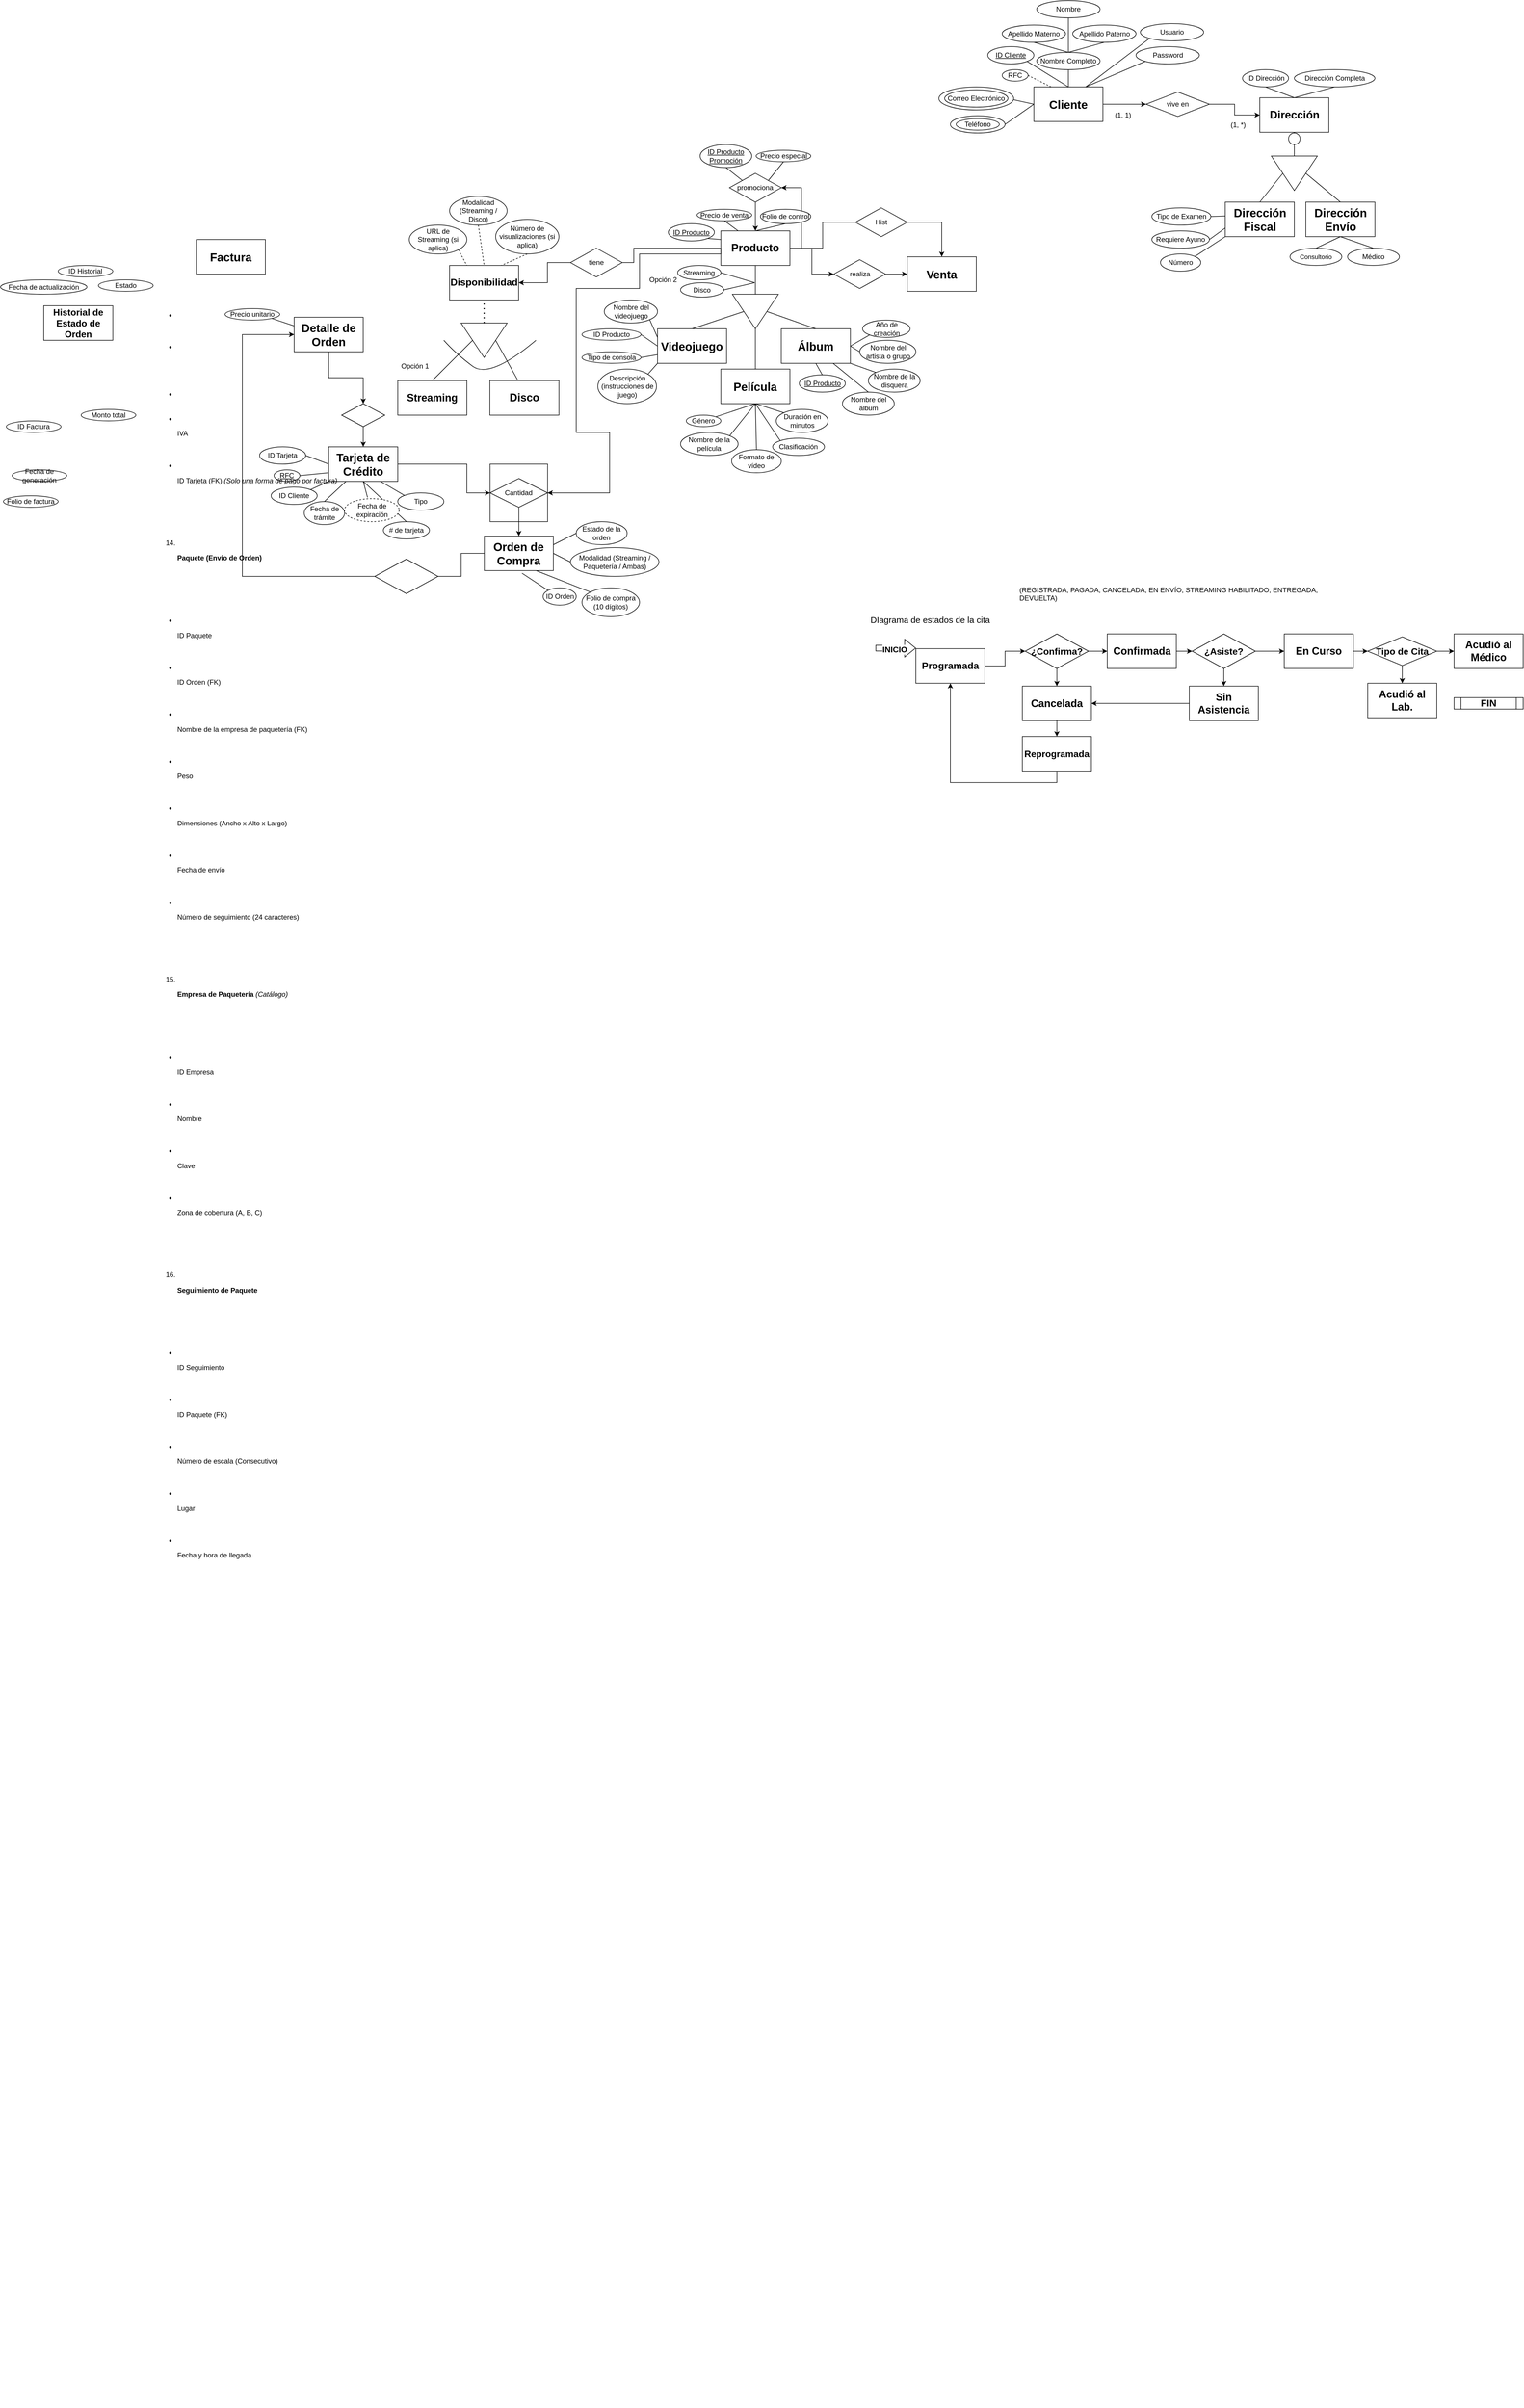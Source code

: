 <mxfile version="26.1.1">
  <diagram name="Page-1" id="1lHBiDkNvl9486V8KGGp">
    <mxGraphModel dx="3745" dy="658" grid="1" gridSize="10" guides="1" tooltips="1" connect="1" arrows="1" fold="1" page="1" pageScale="1" pageWidth="850" pageHeight="1100" math="0" shadow="0">
      <root>
        <mxCell id="0" />
        <mxCell id="1" parent="0" />
        <mxCell id="8s4-jgcM_4nwrXRIOCOh-194" style="edgeStyle=orthogonalEdgeStyle;rounded=0;orthogonalLoop=1;jettySize=auto;html=1;exitX=1;exitY=0.5;exitDx=0;exitDy=0;entryX=0;entryY=0.5;entryDx=0;entryDy=0;" edge="1" parent="1" source="8s4-jgcM_4nwrXRIOCOh-129" target="8s4-jgcM_4nwrXRIOCOh-193">
          <mxGeometry relative="1" as="geometry" />
        </mxCell>
        <mxCell id="8s4-jgcM_4nwrXRIOCOh-129" value="&lt;b&gt;&lt;font style=&quot;font-size: 20px;&quot;&gt;Cliente&lt;/font&gt;&lt;/b&gt;" style="rounded=0;whiteSpace=wrap;html=1;" vertex="1" parent="1">
          <mxGeometry x="55" y="490" width="120" height="60" as="geometry" />
        </mxCell>
        <mxCell id="8s4-jgcM_4nwrXRIOCOh-130" value="&lt;div&gt;&lt;u&gt;ID Cliente&lt;/u&gt;&lt;/div&gt;" style="ellipse;whiteSpace=wrap;html=1;" vertex="1" parent="1">
          <mxGeometry x="-25" y="420" width="80" height="30" as="geometry" />
        </mxCell>
        <mxCell id="8s4-jgcM_4nwrXRIOCOh-131" value="Nombre Completo" style="ellipse;whiteSpace=wrap;html=1;" vertex="1" parent="1">
          <mxGeometry x="60" y="430" width="110" height="30" as="geometry" />
        </mxCell>
        <mxCell id="8s4-jgcM_4nwrXRIOCOh-132" value="" style="endArrow=none;html=1;rounded=0;entryX=1;entryY=1;entryDx=0;entryDy=0;exitX=0.5;exitY=0;exitDx=0;exitDy=0;" edge="1" parent="1" source="8s4-jgcM_4nwrXRIOCOh-129" target="8s4-jgcM_4nwrXRIOCOh-130">
          <mxGeometry width="50" height="50" relative="1" as="geometry">
            <mxPoint x="-90" y="560" as="sourcePoint" />
            <mxPoint x="-40" y="510" as="targetPoint" />
          </mxGeometry>
        </mxCell>
        <mxCell id="8s4-jgcM_4nwrXRIOCOh-133" value="" style="endArrow=none;html=1;rounded=0;entryX=0.5;entryY=1;entryDx=0;entryDy=0;exitX=0.5;exitY=0;exitDx=0;exitDy=0;" edge="1" parent="1" source="8s4-jgcM_4nwrXRIOCOh-129" target="8s4-jgcM_4nwrXRIOCOh-131">
          <mxGeometry width="50" height="50" relative="1" as="geometry">
            <mxPoint x="190" y="510" as="sourcePoint" />
            <mxPoint x="240" y="460" as="targetPoint" />
          </mxGeometry>
        </mxCell>
        <mxCell id="8s4-jgcM_4nwrXRIOCOh-134" value="(1, *)" style="text;html=1;align=center;verticalAlign=middle;whiteSpace=wrap;rounded=0;" vertex="1" parent="1">
          <mxGeometry x="380" y="541.25" width="60" height="30" as="geometry" />
        </mxCell>
        <mxCell id="8s4-jgcM_4nwrXRIOCOh-213" style="edgeStyle=orthogonalEdgeStyle;rounded=0;orthogonalLoop=1;jettySize=auto;html=1;exitX=0.5;exitY=1;exitDx=0;exitDy=0;endArrow=none;startFill=0;" edge="1" parent="1" source="8s4-jgcM_4nwrXRIOCOh-135" target="8s4-jgcM_4nwrXRIOCOh-212">
          <mxGeometry relative="1" as="geometry" />
        </mxCell>
        <mxCell id="8s4-jgcM_4nwrXRIOCOh-135" value="&lt;b&gt;&lt;font style=&quot;font-size: 19px;&quot;&gt;Dirección&lt;/font&gt;&lt;/b&gt;" style="rounded=0;whiteSpace=wrap;html=1;" vertex="1" parent="1">
          <mxGeometry x="447.5" y="508.75" width="120" height="60" as="geometry" />
        </mxCell>
        <mxCell id="8s4-jgcM_4nwrXRIOCOh-140" value="&lt;div&gt;ID Dirección&lt;/div&gt;" style="ellipse;whiteSpace=wrap;html=1;" vertex="1" parent="1">
          <mxGeometry x="417.5" y="460" width="80" height="30" as="geometry" />
        </mxCell>
        <mxCell id="8s4-jgcM_4nwrXRIOCOh-141" value="Dirección Completa" style="ellipse;whiteSpace=wrap;html=1;" vertex="1" parent="1">
          <mxGeometry x="507.5" y="460" width="140" height="30" as="geometry" />
        </mxCell>
        <mxCell id="8s4-jgcM_4nwrXRIOCOh-142" value="" style="endArrow=none;html=1;rounded=0;entryX=0.5;entryY=1;entryDx=0;entryDy=0;exitX=0.5;exitY=0;exitDx=0;exitDy=0;" edge="1" parent="1" target="8s4-jgcM_4nwrXRIOCOh-140" source="8s4-jgcM_4nwrXRIOCOh-135">
          <mxGeometry width="50" height="50" relative="1" as="geometry">
            <mxPoint x="510" y="500" as="sourcePoint" />
            <mxPoint x="400" y="525" as="targetPoint" />
          </mxGeometry>
        </mxCell>
        <mxCell id="8s4-jgcM_4nwrXRIOCOh-143" value="" style="endArrow=none;html=1;rounded=0;entryX=0.5;entryY=1;entryDx=0;entryDy=0;exitX=0.5;exitY=0;exitDx=0;exitDy=0;" edge="1" parent="1" target="8s4-jgcM_4nwrXRIOCOh-141" source="8s4-jgcM_4nwrXRIOCOh-135">
          <mxGeometry width="50" height="50" relative="1" as="geometry">
            <mxPoint x="510" y="500" as="sourcePoint" />
            <mxPoint x="680" y="475" as="targetPoint" />
          </mxGeometry>
        </mxCell>
        <mxCell id="8s4-jgcM_4nwrXRIOCOh-144" value="Apellido Materno" style="ellipse;whiteSpace=wrap;html=1;" vertex="1" parent="1">
          <mxGeometry y="382.5" width="110" height="30" as="geometry" />
        </mxCell>
        <mxCell id="8s4-jgcM_4nwrXRIOCOh-145" value="Apellido Paterno" style="ellipse;whiteSpace=wrap;html=1;" vertex="1" parent="1">
          <mxGeometry x="122.5" y="382.5" width="110" height="30" as="geometry" />
        </mxCell>
        <mxCell id="8s4-jgcM_4nwrXRIOCOh-146" value="" style="endArrow=none;html=1;rounded=0;exitX=0.5;exitY=0;exitDx=0;exitDy=0;entryX=0.5;entryY=1;entryDx=0;entryDy=0;" edge="1" parent="1" source="8s4-jgcM_4nwrXRIOCOh-131" target="8s4-jgcM_4nwrXRIOCOh-144">
          <mxGeometry width="50" height="50" relative="1" as="geometry">
            <mxPoint x="320" y="340" as="sourcePoint" />
            <mxPoint x="370" y="290" as="targetPoint" />
          </mxGeometry>
        </mxCell>
        <mxCell id="8s4-jgcM_4nwrXRIOCOh-147" value="" style="endArrow=none;html=1;rounded=0;exitX=0.5;exitY=0;exitDx=0;exitDy=0;entryX=0.5;entryY=1;entryDx=0;entryDy=0;" edge="1" parent="1" source="8s4-jgcM_4nwrXRIOCOh-131" target="8s4-jgcM_4nwrXRIOCOh-145">
          <mxGeometry width="50" height="50" relative="1" as="geometry">
            <mxPoint x="125" y="440" as="sourcePoint" />
            <mxPoint x="65" y="390" as="targetPoint" />
          </mxGeometry>
        </mxCell>
        <mxCell id="8s4-jgcM_4nwrXRIOCOh-148" value="Nombre" style="ellipse;whiteSpace=wrap;html=1;" vertex="1" parent="1">
          <mxGeometry x="60" y="340" width="110" height="30" as="geometry" />
        </mxCell>
        <mxCell id="8s4-jgcM_4nwrXRIOCOh-149" value="" style="endArrow=none;html=1;rounded=0;exitX=0.5;exitY=0;exitDx=0;exitDy=0;entryX=0.5;entryY=1;entryDx=0;entryDy=0;" edge="1" parent="1" source="8s4-jgcM_4nwrXRIOCOh-131" target="8s4-jgcM_4nwrXRIOCOh-148">
          <mxGeometry width="50" height="50" relative="1" as="geometry">
            <mxPoint x="125" y="440" as="sourcePoint" />
            <mxPoint x="188" y="410" as="targetPoint" />
          </mxGeometry>
        </mxCell>
        <mxCell id="8s4-jgcM_4nwrXRIOCOh-150" style="edgeStyle=orthogonalEdgeStyle;rounded=0;orthogonalLoop=1;jettySize=auto;html=1;entryX=0;entryY=0.5;entryDx=0;entryDy=0;" edge="1" parent="1" source="8s4-jgcM_4nwrXRIOCOh-151" target="8s4-jgcM_4nwrXRIOCOh-164">
          <mxGeometry relative="1" as="geometry" />
        </mxCell>
        <mxCell id="8s4-jgcM_4nwrXRIOCOh-151" value="&lt;b&gt;&lt;font style=&quot;font-size: 17px;&quot;&gt;Programada&lt;/font&gt;&lt;/b&gt;" style="rounded=0;whiteSpace=wrap;html=1;" vertex="1" parent="1">
          <mxGeometry x="-150" y="1465.62" width="120" height="60" as="geometry" />
        </mxCell>
        <mxCell id="8s4-jgcM_4nwrXRIOCOh-152" style="edgeStyle=orthogonalEdgeStyle;rounded=0;orthogonalLoop=1;jettySize=auto;html=1;exitX=1;exitY=0.5;exitDx=0;exitDy=0;entryX=0;entryY=0.5;entryDx=0;entryDy=0;" edge="1" parent="1" source="8s4-jgcM_4nwrXRIOCOh-153" target="8s4-jgcM_4nwrXRIOCOh-170">
          <mxGeometry relative="1" as="geometry" />
        </mxCell>
        <mxCell id="8s4-jgcM_4nwrXRIOCOh-153" value="&lt;b&gt;&lt;font style=&quot;font-size: 18px;&quot;&gt;Confirmada&lt;/font&gt;&lt;/b&gt;" style="rounded=0;whiteSpace=wrap;html=1;" vertex="1" parent="1">
          <mxGeometry x="182.5" y="1440" width="120" height="60" as="geometry" />
        </mxCell>
        <mxCell id="8s4-jgcM_4nwrXRIOCOh-154" style="edgeStyle=orthogonalEdgeStyle;rounded=0;orthogonalLoop=1;jettySize=auto;html=1;exitX=0.5;exitY=1;exitDx=0;exitDy=0;entryX=0.5;entryY=0;entryDx=0;entryDy=0;" edge="1" parent="1" source="8s4-jgcM_4nwrXRIOCOh-155" target="8s4-jgcM_4nwrXRIOCOh-157">
          <mxGeometry relative="1" as="geometry" />
        </mxCell>
        <mxCell id="8s4-jgcM_4nwrXRIOCOh-155" value="&lt;b&gt;&lt;font style=&quot;font-size: 18px;&quot;&gt;Cancelada&lt;/font&gt;&lt;/b&gt;" style="rounded=0;whiteSpace=wrap;html=1;" vertex="1" parent="1">
          <mxGeometry x="35" y="1530.62" width="120" height="60" as="geometry" />
        </mxCell>
        <mxCell id="8s4-jgcM_4nwrXRIOCOh-156" style="edgeStyle=orthogonalEdgeStyle;rounded=0;orthogonalLoop=1;jettySize=auto;html=1;exitX=0.5;exitY=1;exitDx=0;exitDy=0;entryX=0.5;entryY=1;entryDx=0;entryDy=0;" edge="1" parent="1" source="8s4-jgcM_4nwrXRIOCOh-157" target="8s4-jgcM_4nwrXRIOCOh-151">
          <mxGeometry relative="1" as="geometry" />
        </mxCell>
        <mxCell id="8s4-jgcM_4nwrXRIOCOh-157" value="&lt;font style=&quot;font-size: 16px;&quot;&gt;&lt;b&gt;&lt;font&gt;Reprogramada&lt;/font&gt;&lt;/b&gt;&lt;/font&gt;" style="rounded=0;whiteSpace=wrap;html=1;" vertex="1" parent="1">
          <mxGeometry x="35" y="1618.12" width="120" height="60" as="geometry" />
        </mxCell>
        <mxCell id="8s4-jgcM_4nwrXRIOCOh-158" style="edgeStyle=orthogonalEdgeStyle;rounded=0;orthogonalLoop=1;jettySize=auto;html=1;exitX=1;exitY=0.5;exitDx=0;exitDy=0;entryX=0;entryY=0.5;entryDx=0;entryDy=0;" edge="1" parent="1" source="8s4-jgcM_4nwrXRIOCOh-159" target="8s4-jgcM_4nwrXRIOCOh-173">
          <mxGeometry relative="1" as="geometry" />
        </mxCell>
        <mxCell id="8s4-jgcM_4nwrXRIOCOh-159" value="&lt;b&gt;&lt;font style=&quot;font-size: 18px;&quot;&gt;En Curso&lt;/font&gt;&lt;/b&gt;" style="rounded=0;whiteSpace=wrap;html=1;" vertex="1" parent="1">
          <mxGeometry x="490" y="1440" width="120" height="60" as="geometry" />
        </mxCell>
        <mxCell id="8s4-jgcM_4nwrXRIOCOh-160" style="edgeStyle=orthogonalEdgeStyle;rounded=0;orthogonalLoop=1;jettySize=auto;html=1;entryX=1;entryY=0.5;entryDx=0;entryDy=0;" edge="1" parent="1" source="8s4-jgcM_4nwrXRIOCOh-161" target="8s4-jgcM_4nwrXRIOCOh-155">
          <mxGeometry relative="1" as="geometry" />
        </mxCell>
        <mxCell id="8s4-jgcM_4nwrXRIOCOh-161" value="&lt;b&gt;&lt;font style=&quot;font-size: 18px;&quot;&gt;Sin Asistencia&lt;/font&gt;&lt;/b&gt;" style="rounded=0;whiteSpace=wrap;html=1;" vertex="1" parent="1">
          <mxGeometry x="325" y="1530.62" width="120" height="60" as="geometry" />
        </mxCell>
        <mxCell id="8s4-jgcM_4nwrXRIOCOh-162" style="edgeStyle=orthogonalEdgeStyle;rounded=0;orthogonalLoop=1;jettySize=auto;html=1;exitX=1;exitY=0.5;exitDx=0;exitDy=0;entryX=0;entryY=0.5;entryDx=0;entryDy=0;" edge="1" parent="1" source="8s4-jgcM_4nwrXRIOCOh-164" target="8s4-jgcM_4nwrXRIOCOh-153">
          <mxGeometry relative="1" as="geometry" />
        </mxCell>
        <mxCell id="8s4-jgcM_4nwrXRIOCOh-163" style="edgeStyle=orthogonalEdgeStyle;rounded=0;orthogonalLoop=1;jettySize=auto;html=1;entryX=0.5;entryY=0;entryDx=0;entryDy=0;exitX=0.5;exitY=1;exitDx=0;exitDy=0;" edge="1" parent="1" source="8s4-jgcM_4nwrXRIOCOh-164" target="8s4-jgcM_4nwrXRIOCOh-155">
          <mxGeometry relative="1" as="geometry" />
        </mxCell>
        <mxCell id="8s4-jgcM_4nwrXRIOCOh-164" value="&lt;b&gt;&lt;font style=&quot;font-size: 16px;&quot;&gt;¿Confirma?&lt;/font&gt;&lt;/b&gt;" style="rhombus;whiteSpace=wrap;html=1;" vertex="1" parent="1">
          <mxGeometry x="40" y="1440" width="110" height="60" as="geometry" />
        </mxCell>
        <mxCell id="8s4-jgcM_4nwrXRIOCOh-165" value="" style="shape=flexArrow;endArrow=classic;html=1;rounded=0;" edge="1" parent="1">
          <mxGeometry width="50" height="50" relative="1" as="geometry">
            <mxPoint x="-220" y="1464.62" as="sourcePoint" />
            <mxPoint x="-150" y="1464.62" as="targetPoint" />
          </mxGeometry>
        </mxCell>
        <mxCell id="8s4-jgcM_4nwrXRIOCOh-166" value="&lt;b&gt;&lt;font style=&quot;font-size: 14px;&quot;&gt;INICIO&lt;/font&gt;&lt;/b&gt;" style="edgeLabel;html=1;align=center;verticalAlign=middle;resizable=0;points=[];" vertex="1" connectable="0" parent="8s4-jgcM_4nwrXRIOCOh-165">
          <mxGeometry x="-0.057" y="-1" relative="1" as="geometry">
            <mxPoint y="1" as="offset" />
          </mxGeometry>
        </mxCell>
        <mxCell id="8s4-jgcM_4nwrXRIOCOh-167" value="&lt;font style=&quot;font-size: 15px;&quot;&gt;DIagrama de estados de la cita&lt;/font&gt;" style="text;html=1;align=center;verticalAlign=middle;whiteSpace=wrap;rounded=0;" vertex="1" parent="1">
          <mxGeometry x="-245" y="1400" width="240" height="30" as="geometry" />
        </mxCell>
        <mxCell id="8s4-jgcM_4nwrXRIOCOh-168" style="edgeStyle=orthogonalEdgeStyle;rounded=0;orthogonalLoop=1;jettySize=auto;html=1;exitX=0.5;exitY=1;exitDx=0;exitDy=0;" edge="1" parent="1" source="8s4-jgcM_4nwrXRIOCOh-170" target="8s4-jgcM_4nwrXRIOCOh-161">
          <mxGeometry relative="1" as="geometry" />
        </mxCell>
        <mxCell id="8s4-jgcM_4nwrXRIOCOh-169" style="edgeStyle=orthogonalEdgeStyle;rounded=0;orthogonalLoop=1;jettySize=auto;html=1;exitX=1;exitY=0.5;exitDx=0;exitDy=0;entryX=0;entryY=0.5;entryDx=0;entryDy=0;" edge="1" parent="1" source="8s4-jgcM_4nwrXRIOCOh-170" target="8s4-jgcM_4nwrXRIOCOh-159">
          <mxGeometry relative="1" as="geometry" />
        </mxCell>
        <mxCell id="8s4-jgcM_4nwrXRIOCOh-170" value="&lt;b&gt;&lt;font style=&quot;font-size: 16px;&quot;&gt;¿Asiste?&lt;/font&gt;&lt;/b&gt;" style="rhombus;whiteSpace=wrap;html=1;" vertex="1" parent="1">
          <mxGeometry x="330" y="1440" width="110" height="60" as="geometry" />
        </mxCell>
        <mxCell id="8s4-jgcM_4nwrXRIOCOh-171" style="edgeStyle=orthogonalEdgeStyle;rounded=0;orthogonalLoop=1;jettySize=auto;html=1;exitX=0.5;exitY=1;exitDx=0;exitDy=0;" edge="1" parent="1" source="8s4-jgcM_4nwrXRIOCOh-173" target="8s4-jgcM_4nwrXRIOCOh-174">
          <mxGeometry relative="1" as="geometry" />
        </mxCell>
        <mxCell id="8s4-jgcM_4nwrXRIOCOh-172" style="edgeStyle=orthogonalEdgeStyle;rounded=0;orthogonalLoop=1;jettySize=auto;html=1;exitX=1;exitY=0.5;exitDx=0;exitDy=0;entryX=0;entryY=0.5;entryDx=0;entryDy=0;" edge="1" parent="1" source="8s4-jgcM_4nwrXRIOCOh-173" target="8s4-jgcM_4nwrXRIOCOh-175">
          <mxGeometry relative="1" as="geometry" />
        </mxCell>
        <mxCell id="8s4-jgcM_4nwrXRIOCOh-173" value="&lt;b&gt;&lt;font style=&quot;font-size: 16px;&quot;&gt;Tipo de Cita&lt;/font&gt;&lt;/b&gt;" style="rhombus;whiteSpace=wrap;html=1;" vertex="1" parent="1">
          <mxGeometry x="635" y="1445" width="120" height="50" as="geometry" />
        </mxCell>
        <mxCell id="8s4-jgcM_4nwrXRIOCOh-174" value="&lt;b&gt;&lt;font style=&quot;font-size: 18px;&quot;&gt;Acudió al Lab.&lt;/font&gt;&lt;/b&gt;" style="rounded=0;whiteSpace=wrap;html=1;" vertex="1" parent="1">
          <mxGeometry x="635" y="1525.62" width="120" height="60" as="geometry" />
        </mxCell>
        <mxCell id="8s4-jgcM_4nwrXRIOCOh-175" value="&lt;b&gt;&lt;font style=&quot;font-size: 18px;&quot;&gt;Acudió al Médico&lt;/font&gt;&lt;/b&gt;" style="rounded=0;whiteSpace=wrap;html=1;" vertex="1" parent="1">
          <mxGeometry x="785" y="1440" width="120" height="60" as="geometry" />
        </mxCell>
        <mxCell id="8s4-jgcM_4nwrXRIOCOh-176" value="&lt;b&gt;&lt;font style=&quot;font-size: 17px;&quot;&gt;FIN&lt;/font&gt;&lt;/b&gt;" style="shape=process;whiteSpace=wrap;html=1;backgroundOutline=1;" vertex="1" parent="1">
          <mxGeometry x="785" y="1550.62" width="120" height="20" as="geometry" />
        </mxCell>
        <mxCell id="8s4-jgcM_4nwrXRIOCOh-177" value="Usuario" style="ellipse;whiteSpace=wrap;html=1;" vertex="1" parent="1">
          <mxGeometry x="240" y="380" width="110" height="30" as="geometry" />
        </mxCell>
        <mxCell id="8s4-jgcM_4nwrXRIOCOh-178" value="Password" style="ellipse;whiteSpace=wrap;html=1;" vertex="1" parent="1">
          <mxGeometry x="232.5" y="420" width="110" height="30" as="geometry" />
        </mxCell>
        <mxCell id="8s4-jgcM_4nwrXRIOCOh-179" value="" style="endArrow=none;html=1;rounded=0;exitX=0.75;exitY=0;exitDx=0;exitDy=0;entryX=0;entryY=1;entryDx=0;entryDy=0;" edge="1" parent="1" source="8s4-jgcM_4nwrXRIOCOh-129" target="8s4-jgcM_4nwrXRIOCOh-177">
          <mxGeometry width="50" height="50" relative="1" as="geometry">
            <mxPoint x="125" y="440" as="sourcePoint" />
            <mxPoint x="188" y="423" as="targetPoint" />
          </mxGeometry>
        </mxCell>
        <mxCell id="8s4-jgcM_4nwrXRIOCOh-180" value="" style="endArrow=none;html=1;rounded=0;exitX=0.75;exitY=0;exitDx=0;exitDy=0;entryX=0;entryY=1;entryDx=0;entryDy=0;" edge="1" parent="1" source="8s4-jgcM_4nwrXRIOCOh-129" target="8s4-jgcM_4nwrXRIOCOh-178">
          <mxGeometry width="50" height="50" relative="1" as="geometry">
            <mxPoint x="125" y="500" as="sourcePoint" />
            <mxPoint x="266" y="416" as="targetPoint" />
          </mxGeometry>
        </mxCell>
        <mxCell id="8s4-jgcM_4nwrXRIOCOh-181" value="&lt;div&gt;RFC&lt;/div&gt;" style="ellipse;whiteSpace=wrap;html=1;" vertex="1" parent="1">
          <mxGeometry y="460" width="45" height="20" as="geometry" />
        </mxCell>
        <mxCell id="8s4-jgcM_4nwrXRIOCOh-182" value="" style="endArrow=none;html=1;rounded=0;entryX=1;entryY=0.5;entryDx=0;entryDy=0;exitX=0.25;exitY=0;exitDx=0;exitDy=0;dashed=1;" edge="1" parent="1" source="8s4-jgcM_4nwrXRIOCOh-129" target="8s4-jgcM_4nwrXRIOCOh-181">
          <mxGeometry width="50" height="50" relative="1" as="geometry">
            <mxPoint x="125" y="500" as="sourcePoint" />
            <mxPoint x="53" y="456" as="targetPoint" />
          </mxGeometry>
        </mxCell>
        <mxCell id="8s4-jgcM_4nwrXRIOCOh-186" value="" style="endArrow=none;html=1;rounded=0;exitX=0;exitY=0.5;exitDx=0;exitDy=0;entryX=1;entryY=0.5;entryDx=0;entryDy=0;" edge="1" parent="1" source="8s4-jgcM_4nwrXRIOCOh-129" target="8s4-jgcM_4nwrXRIOCOh-183">
          <mxGeometry width="50" height="50" relative="1" as="geometry">
            <mxPoint x="125" y="500" as="sourcePoint" />
            <mxPoint x="10" y="510" as="targetPoint" />
          </mxGeometry>
        </mxCell>
        <mxCell id="8s4-jgcM_4nwrXRIOCOh-187" value="" style="group" vertex="1" connectable="0" parent="1">
          <mxGeometry x="-110" y="490" width="130" height="40" as="geometry" />
        </mxCell>
        <mxCell id="8s4-jgcM_4nwrXRIOCOh-185" value="" style="ellipse;whiteSpace=wrap;html=1;movable=0;resizable=0;rotatable=0;deletable=0;editable=0;locked=1;connectable=0;" vertex="1" parent="8s4-jgcM_4nwrXRIOCOh-187">
          <mxGeometry width="130" height="40" as="geometry" />
        </mxCell>
        <mxCell id="8s4-jgcM_4nwrXRIOCOh-183" value="Correo Electrónico" style="ellipse;whiteSpace=wrap;html=1;movable=1;resizable=1;rotatable=1;deletable=1;editable=1;locked=0;connectable=1;" vertex="1" parent="8s4-jgcM_4nwrXRIOCOh-187">
          <mxGeometry x="10" y="5" width="110" height="30" as="geometry" />
        </mxCell>
        <mxCell id="8s4-jgcM_4nwrXRIOCOh-190" value="" style="group" vertex="1" connectable="0" parent="1">
          <mxGeometry x="-90" y="540" width="95" height="30" as="geometry" />
        </mxCell>
        <mxCell id="8s4-jgcM_4nwrXRIOCOh-189" value="" style="ellipse;whiteSpace=wrap;html=1;" vertex="1" parent="8s4-jgcM_4nwrXRIOCOh-190">
          <mxGeometry width="95" height="30" as="geometry" />
        </mxCell>
        <mxCell id="8s4-jgcM_4nwrXRIOCOh-188" value="Teléfono" style="ellipse;whiteSpace=wrap;html=1;" vertex="1" parent="8s4-jgcM_4nwrXRIOCOh-190">
          <mxGeometry x="10" y="5" width="75" height="20" as="geometry" />
        </mxCell>
        <mxCell id="8s4-jgcM_4nwrXRIOCOh-192" value="" style="endArrow=none;html=1;rounded=0;exitX=0;exitY=0.5;exitDx=0;exitDy=0;entryX=1;entryY=0.5;entryDx=0;entryDy=0;" edge="1" parent="1" source="8s4-jgcM_4nwrXRIOCOh-129" target="8s4-jgcM_4nwrXRIOCOh-189">
          <mxGeometry width="50" height="50" relative="1" as="geometry">
            <mxPoint x="65" y="530" as="sourcePoint" />
            <mxPoint x="30" y="530" as="targetPoint" />
          </mxGeometry>
        </mxCell>
        <mxCell id="8s4-jgcM_4nwrXRIOCOh-195" style="edgeStyle=orthogonalEdgeStyle;rounded=0;orthogonalLoop=1;jettySize=auto;html=1;exitX=1;exitY=0.5;exitDx=0;exitDy=0;entryX=0;entryY=0.5;entryDx=0;entryDy=0;" edge="1" parent="1" source="8s4-jgcM_4nwrXRIOCOh-193" target="8s4-jgcM_4nwrXRIOCOh-135">
          <mxGeometry relative="1" as="geometry" />
        </mxCell>
        <mxCell id="8s4-jgcM_4nwrXRIOCOh-193" value="vive en" style="rhombus;whiteSpace=wrap;html=1;" vertex="1" parent="1">
          <mxGeometry x="250" y="498.75" width="110" height="42.5" as="geometry" />
        </mxCell>
        <mxCell id="8s4-jgcM_4nwrXRIOCOh-196" value="Número" style="ellipse;whiteSpace=wrap;html=1;" vertex="1" parent="1">
          <mxGeometry x="275" y="780" width="70" height="30" as="geometry" />
        </mxCell>
        <mxCell id="8s4-jgcM_4nwrXRIOCOh-197" value="Tipo de Examen" style="ellipse;whiteSpace=wrap;html=1;" vertex="1" parent="1">
          <mxGeometry x="260" y="700" width="102.5" height="30" as="geometry" />
        </mxCell>
        <mxCell id="8s4-jgcM_4nwrXRIOCOh-198" value="Requiere Ayuno" style="ellipse;whiteSpace=wrap;html=1;" vertex="1" parent="1">
          <mxGeometry x="260" y="740" width="100" height="30" as="geometry" />
        </mxCell>
        <mxCell id="8s4-jgcM_4nwrXRIOCOh-199" value="" style="endArrow=none;html=1;rounded=0;entryX=1;entryY=0.5;entryDx=0;entryDy=0;exitX=0.042;exitY=0.4;exitDx=0;exitDy=0;exitPerimeter=0;" edge="1" parent="1" source="8s4-jgcM_4nwrXRIOCOh-203" target="8s4-jgcM_4nwrXRIOCOh-197">
          <mxGeometry width="50" height="50" relative="1" as="geometry">
            <mxPoint x="387.5" y="735" as="sourcePoint" />
            <mxPoint x="482.5" y="870" as="targetPoint" />
          </mxGeometry>
        </mxCell>
        <mxCell id="8s4-jgcM_4nwrXRIOCOh-200" value="" style="endArrow=none;html=1;rounded=0;entryX=1;entryY=0;entryDx=0;entryDy=0;exitX=0;exitY=1;exitDx=0;exitDy=0;" edge="1" parent="1" source="8s4-jgcM_4nwrXRIOCOh-203" target="8s4-jgcM_4nwrXRIOCOh-196">
          <mxGeometry width="50" height="50" relative="1" as="geometry">
            <mxPoint x="482.5" y="890" as="sourcePoint" />
            <mxPoint x="492.5" y="850" as="targetPoint" />
          </mxGeometry>
        </mxCell>
        <mxCell id="8s4-jgcM_4nwrXRIOCOh-201" value="" style="endArrow=none;html=1;rounded=0;entryX=1;entryY=0.5;entryDx=0;entryDy=0;exitX=0;exitY=0.75;exitDx=0;exitDy=0;" edge="1" parent="1" source="8s4-jgcM_4nwrXRIOCOh-203" target="8s4-jgcM_4nwrXRIOCOh-198">
          <mxGeometry width="50" height="50" relative="1" as="geometry">
            <mxPoint x="387.5" y="750" as="sourcePoint" />
            <mxPoint x="502.5" y="890" as="targetPoint" />
          </mxGeometry>
        </mxCell>
        <mxCell id="8s4-jgcM_4nwrXRIOCOh-202" value="" style="endArrow=none;html=1;rounded=0;entryX=0.5;entryY=0;entryDx=0;entryDy=0;exitX=0.5;exitY=0;exitDx=0;exitDy=0;" edge="1" parent="1" source="8s4-jgcM_4nwrXRIOCOh-204" target="8s4-jgcM_4nwrXRIOCOh-210">
          <mxGeometry width="50" height="50" relative="1" as="geometry">
            <mxPoint x="497.5" y="975" as="sourcePoint" />
            <mxPoint x="667.5" y="680" as="targetPoint" />
          </mxGeometry>
        </mxCell>
        <mxCell id="8s4-jgcM_4nwrXRIOCOh-203" value="&lt;p class=&quot;&quot; data-end=&quot;275&quot; data-start=&quot;236&quot;&gt;&lt;font style=&quot;font-size: 20px;&quot;&gt;&lt;strong data-end=&quot;244&quot; data-start=&quot;236&quot;&gt;Dirección Fiscal&lt;/strong&gt;&lt;/font&gt;&lt;/p&gt;" style="rounded=0;whiteSpace=wrap;html=1;" vertex="1" parent="1">
          <mxGeometry x="387.5" y="690" width="120" height="60" as="geometry" />
        </mxCell>
        <mxCell id="8s4-jgcM_4nwrXRIOCOh-204" value="&lt;font style=&quot;font-size: 20px;&quot;&gt;&lt;strong data-end=&quot;244&quot; data-start=&quot;236&quot;&gt;Dirección Envío&lt;/strong&gt;&lt;/font&gt;" style="rounded=0;whiteSpace=wrap;html=1;" vertex="1" parent="1">
          <mxGeometry x="527.5" y="690" width="120" height="60" as="geometry" />
        </mxCell>
        <mxCell id="8s4-jgcM_4nwrXRIOCOh-205" value="&lt;p class=&quot;&quot; data-end=&quot;384&quot; data-start=&quot;345&quot;&gt;&lt;font style=&quot;font-size: 11px;&quot;&gt;&lt;span data-end=&quot;360&quot; data-start=&quot;345&quot;&gt;Consultorio&lt;/span&gt;&lt;/font&gt;&lt;/p&gt;" style="ellipse;whiteSpace=wrap;html=1;" vertex="1" parent="1">
          <mxGeometry x="500" y="770" width="90" height="30" as="geometry" />
        </mxCell>
        <mxCell id="8s4-jgcM_4nwrXRIOCOh-206" value="" style="endArrow=none;html=1;rounded=0;entryX=0.5;entryY=1;entryDx=0;entryDy=0;exitX=0.5;exitY=0;exitDx=0;exitDy=0;" edge="1" parent="1" source="8s4-jgcM_4nwrXRIOCOh-205" target="8s4-jgcM_4nwrXRIOCOh-204">
          <mxGeometry width="50" height="50" relative="1" as="geometry">
            <mxPoint x="607.5" y="700" as="sourcePoint" />
            <mxPoint x="617.5" y="650" as="targetPoint" />
          </mxGeometry>
        </mxCell>
        <mxCell id="8s4-jgcM_4nwrXRIOCOh-207" value="Médico" style="ellipse;whiteSpace=wrap;html=1;" vertex="1" parent="1">
          <mxGeometry x="600" y="770" width="90" height="30" as="geometry" />
        </mxCell>
        <mxCell id="8s4-jgcM_4nwrXRIOCOh-208" style="edgeStyle=orthogonalEdgeStyle;rounded=0;orthogonalLoop=1;jettySize=auto;html=1;exitX=0.5;exitY=1;exitDx=0;exitDy=0;" edge="1" parent="1" source="8s4-jgcM_4nwrXRIOCOh-205" target="8s4-jgcM_4nwrXRIOCOh-205">
          <mxGeometry relative="1" as="geometry" />
        </mxCell>
        <mxCell id="8s4-jgcM_4nwrXRIOCOh-209" value="" style="endArrow=none;html=1;rounded=0;entryX=0.5;entryY=1;entryDx=0;entryDy=0;exitX=0.5;exitY=0;exitDx=0;exitDy=0;" edge="1" parent="1" source="8s4-jgcM_4nwrXRIOCOh-207" target="8s4-jgcM_4nwrXRIOCOh-204">
          <mxGeometry width="50" height="50" relative="1" as="geometry">
            <mxPoint x="582.5" y="790" as="sourcePoint" />
            <mxPoint x="607.5" y="760" as="targetPoint" />
          </mxGeometry>
        </mxCell>
        <mxCell id="8s4-jgcM_4nwrXRIOCOh-210" value="" style="triangle;whiteSpace=wrap;html=1;rotation=90;" vertex="1" parent="1">
          <mxGeometry x="477.5" y="600" width="60" height="80" as="geometry" />
        </mxCell>
        <mxCell id="8s4-jgcM_4nwrXRIOCOh-214" style="edgeStyle=orthogonalEdgeStyle;rounded=0;orthogonalLoop=1;jettySize=auto;html=1;exitX=0.5;exitY=1;exitDx=0;exitDy=0;endArrow=none;startFill=0;" edge="1" parent="1" source="8s4-jgcM_4nwrXRIOCOh-212" target="8s4-jgcM_4nwrXRIOCOh-210">
          <mxGeometry relative="1" as="geometry" />
        </mxCell>
        <mxCell id="8s4-jgcM_4nwrXRIOCOh-212" value="" style="ellipse;whiteSpace=wrap;html=1;aspect=fixed;" vertex="1" parent="1">
          <mxGeometry x="497.5" y="570" width="20" height="20" as="geometry" />
        </mxCell>
        <mxCell id="8s4-jgcM_4nwrXRIOCOh-216" value="" style="endArrow=none;html=1;rounded=0;entryX=0.5;entryY=1;entryDx=0;entryDy=0;exitX=0.5;exitY=0;exitDx=0;exitDy=0;" edge="1" parent="1" source="8s4-jgcM_4nwrXRIOCOh-203" target="8s4-jgcM_4nwrXRIOCOh-210">
          <mxGeometry width="50" height="50" relative="1" as="geometry">
            <mxPoint x="352.5" y="660" as="sourcePoint" />
            <mxPoint x="402.5" y="610" as="targetPoint" />
          </mxGeometry>
        </mxCell>
        <mxCell id="8s4-jgcM_4nwrXRIOCOh-217" value="(1, 1)" style="text;html=1;align=center;verticalAlign=middle;whiteSpace=wrap;rounded=0;" vertex="1" parent="1">
          <mxGeometry x="180" y="523.75" width="60" height="30" as="geometry" />
        </mxCell>
        <mxCell id="8s4-jgcM_4nwrXRIOCOh-352" style="edgeStyle=orthogonalEdgeStyle;rounded=0;orthogonalLoop=1;jettySize=auto;html=1;exitX=1;exitY=0.5;exitDx=0;exitDy=0;entryX=0;entryY=0.5;entryDx=0;entryDy=0;" edge="1" parent="1" source="8s4-jgcM_4nwrXRIOCOh-218" target="8s4-jgcM_4nwrXRIOCOh-350">
          <mxGeometry relative="1" as="geometry">
            <Array as="points">
              <mxPoint x="-930" y="1145" />
              <mxPoint x="-930" y="1195" />
            </Array>
          </mxGeometry>
        </mxCell>
        <mxCell id="8s4-jgcM_4nwrXRIOCOh-218" value="&lt;b&gt;&lt;font style=&quot;font-size: 20px;&quot;&gt;Tarjeta de Crédito&lt;/font&gt;&lt;/b&gt;" style="rounded=0;whiteSpace=wrap;html=1;" vertex="1" parent="1">
          <mxGeometry x="-1170" y="1115" width="120" height="60" as="geometry" />
        </mxCell>
        <mxCell id="8s4-jgcM_4nwrXRIOCOh-219" value="&lt;div&gt;&lt;u&gt;RFC&lt;/u&gt;&lt;/div&gt;" style="ellipse;whiteSpace=wrap;html=1;" vertex="1" parent="1">
          <mxGeometry x="-1265" y="1155" width="45" height="20" as="geometry" />
        </mxCell>
        <mxCell id="8s4-jgcM_4nwrXRIOCOh-220" value="&lt;div&gt;ID Tarjeta&lt;/div&gt;" style="ellipse;whiteSpace=wrap;html=1;" vertex="1" parent="1">
          <mxGeometry x="-1290" y="1115" width="80" height="30" as="geometry" />
        </mxCell>
        <mxCell id="8s4-jgcM_4nwrXRIOCOh-221" value="&lt;div&gt;ID Cliente&lt;/div&gt;" style="ellipse;whiteSpace=wrap;html=1;" vertex="1" parent="1">
          <mxGeometry x="-1270" y="1185" width="80" height="30" as="geometry" />
        </mxCell>
        <mxCell id="8s4-jgcM_4nwrXRIOCOh-222" value="" style="endArrow=none;html=1;rounded=0;exitX=0;exitY=0.5;exitDx=0;exitDy=0;entryX=1;entryY=0.5;entryDx=0;entryDy=0;" edge="1" parent="1" source="8s4-jgcM_4nwrXRIOCOh-218" target="8s4-jgcM_4nwrXRIOCOh-220">
          <mxGeometry width="50" height="50" relative="1" as="geometry">
            <mxPoint x="-1120" y="905" as="sourcePoint" />
            <mxPoint x="-1170" y="940" as="targetPoint" />
          </mxGeometry>
        </mxCell>
        <mxCell id="8s4-jgcM_4nwrXRIOCOh-223" value="" style="endArrow=none;html=1;rounded=0;exitX=0;exitY=0.75;exitDx=0;exitDy=0;entryX=1;entryY=0.5;entryDx=0;entryDy=0;" edge="1" parent="1" source="8s4-jgcM_4nwrXRIOCOh-218" target="8s4-jgcM_4nwrXRIOCOh-219">
          <mxGeometry width="50" height="50" relative="1" as="geometry">
            <mxPoint x="-1115" y="1085" as="sourcePoint" />
            <mxPoint x="-1170" y="1040" as="targetPoint" />
          </mxGeometry>
        </mxCell>
        <mxCell id="8s4-jgcM_4nwrXRIOCOh-224" value="" style="endArrow=none;html=1;rounded=0;exitX=0;exitY=1;exitDx=0;exitDy=0;entryX=1;entryY=0;entryDx=0;entryDy=0;" edge="1" parent="1" source="8s4-jgcM_4nwrXRIOCOh-218" target="8s4-jgcM_4nwrXRIOCOh-221">
          <mxGeometry width="50" height="50" relative="1" as="geometry">
            <mxPoint x="-1145" y="1085" as="sourcePoint" />
            <mxPoint x="-1195" y="1275" as="targetPoint" />
          </mxGeometry>
        </mxCell>
        <mxCell id="8s4-jgcM_4nwrXRIOCOh-225" value="# de tarjeta" style="ellipse;whiteSpace=wrap;html=1;" vertex="1" parent="1">
          <mxGeometry x="-1075" y="1245" width="80" height="30" as="geometry" />
        </mxCell>
        <mxCell id="8s4-jgcM_4nwrXRIOCOh-226" value="" style="endArrow=none;html=1;rounded=0;entryX=0.5;entryY=0;entryDx=0;entryDy=0;exitX=0.5;exitY=1;exitDx=0;exitDy=0;" edge="1" parent="1" source="8s4-jgcM_4nwrXRIOCOh-218" target="8s4-jgcM_4nwrXRIOCOh-225">
          <mxGeometry width="50" height="50" relative="1" as="geometry">
            <mxPoint x="-1025" y="1115" as="sourcePoint" />
            <mxPoint x="-1075" y="1045" as="targetPoint" />
          </mxGeometry>
        </mxCell>
        <mxCell id="8s4-jgcM_4nwrXRIOCOh-227" value="Tipo" style="ellipse;whiteSpace=wrap;html=1;" vertex="1" parent="1">
          <mxGeometry x="-1050" y="1195" width="80" height="30" as="geometry" />
        </mxCell>
        <mxCell id="8s4-jgcM_4nwrXRIOCOh-228" value="" style="endArrow=none;html=1;rounded=0;entryX=0;entryY=0;entryDx=0;entryDy=0;exitX=0.75;exitY=1;exitDx=0;exitDy=0;" edge="1" parent="1" source="8s4-jgcM_4nwrXRIOCOh-218" target="8s4-jgcM_4nwrXRIOCOh-227">
          <mxGeometry width="50" height="50" relative="1" as="geometry">
            <mxPoint x="-1100" y="1185" as="sourcePoint" />
            <mxPoint x="-1127" y="1214" as="targetPoint" />
          </mxGeometry>
        </mxCell>
        <mxCell id="8s4-jgcM_4nwrXRIOCOh-229" value="Fecha de expiración" style="ellipse;whiteSpace=wrap;html=1;dashed=1;" vertex="1" parent="1">
          <mxGeometry x="-1142.5" y="1205" width="95" height="40" as="geometry" />
        </mxCell>
        <mxCell id="8s4-jgcM_4nwrXRIOCOh-230" value="Fecha de trámite" style="ellipse;whiteSpace=wrap;html=1;" vertex="1" parent="1">
          <mxGeometry x="-1212.5" y="1210" width="70" height="40" as="geometry" />
        </mxCell>
        <mxCell id="8s4-jgcM_4nwrXRIOCOh-231" value="" style="endArrow=none;html=1;rounded=0;entryX=0.5;entryY=0;entryDx=0;entryDy=0;exitX=0.25;exitY=1;exitDx=0;exitDy=0;" edge="1" parent="1" source="8s4-jgcM_4nwrXRIOCOh-218" target="8s4-jgcM_4nwrXRIOCOh-230">
          <mxGeometry width="50" height="50" relative="1" as="geometry">
            <mxPoint x="-1100" y="1185" as="sourcePoint" />
            <mxPoint x="-1117" y="1254" as="targetPoint" />
          </mxGeometry>
        </mxCell>
        <mxCell id="8s4-jgcM_4nwrXRIOCOh-232" value="" style="endArrow=none;html=1;rounded=0;entryX=0.421;entryY=-0.05;entryDx=0;entryDy=0;exitX=0.5;exitY=1;exitDx=0;exitDy=0;entryPerimeter=0;" edge="1" parent="1" source="8s4-jgcM_4nwrXRIOCOh-218" target="8s4-jgcM_4nwrXRIOCOh-229">
          <mxGeometry width="50" height="50" relative="1" as="geometry">
            <mxPoint x="-1100" y="1185" as="sourcePoint" />
            <mxPoint x="-1092" y="1220" as="targetPoint" />
          </mxGeometry>
        </mxCell>
        <mxCell id="8s4-jgcM_4nwrXRIOCOh-268" style="edgeStyle=orthogonalEdgeStyle;rounded=0;orthogonalLoop=1;jettySize=auto;html=1;exitX=1;exitY=0.5;exitDx=0;exitDy=0;entryX=0;entryY=0.5;entryDx=0;entryDy=0;endArrow=none;endFill=1;startFill=0;" edge="1" parent="1" source="8s4-jgcM_4nwrXRIOCOh-233" target="8s4-jgcM_4nwrXRIOCOh-267">
          <mxGeometry relative="1" as="geometry" />
        </mxCell>
        <mxCell id="8s4-jgcM_4nwrXRIOCOh-272" style="edgeStyle=orthogonalEdgeStyle;rounded=0;orthogonalLoop=1;jettySize=auto;html=1;exitX=1;exitY=0.5;exitDx=0;exitDy=0;entryX=0;entryY=0.5;entryDx=0;entryDy=0;" edge="1" parent="1" source="8s4-jgcM_4nwrXRIOCOh-233" target="8s4-jgcM_4nwrXRIOCOh-270">
          <mxGeometry relative="1" as="geometry" />
        </mxCell>
        <mxCell id="8s4-jgcM_4nwrXRIOCOh-320" style="edgeStyle=orthogonalEdgeStyle;rounded=0;orthogonalLoop=1;jettySize=auto;html=1;exitX=0;exitY=0.5;exitDx=0;exitDy=0;entryX=1;entryY=0.5;entryDx=0;entryDy=0;endArrow=none;startFill=0;" edge="1" parent="1" source="8s4-jgcM_4nwrXRIOCOh-233" target="8s4-jgcM_4nwrXRIOCOh-317">
          <mxGeometry relative="1" as="geometry">
            <Array as="points">
              <mxPoint x="-640" y="770" />
              <mxPoint x="-640" y="795" />
            </Array>
          </mxGeometry>
        </mxCell>
        <mxCell id="8s4-jgcM_4nwrXRIOCOh-326" style="edgeStyle=orthogonalEdgeStyle;rounded=0;orthogonalLoop=1;jettySize=auto;html=1;exitX=1;exitY=0.5;exitDx=0;exitDy=0;entryX=1;entryY=0.5;entryDx=0;entryDy=0;" edge="1" parent="1" source="8s4-jgcM_4nwrXRIOCOh-233" target="8s4-jgcM_4nwrXRIOCOh-325">
          <mxGeometry relative="1" as="geometry" />
        </mxCell>
        <mxCell id="8s4-jgcM_4nwrXRIOCOh-233" value="&lt;b&gt;&lt;font style=&quot;font-size: 19px;&quot;&gt;Producto&lt;/font&gt;&lt;/b&gt;" style="rounded=0;whiteSpace=wrap;html=1;" vertex="1" parent="1">
          <mxGeometry x="-488.75" y="740" width="120" height="60" as="geometry" />
        </mxCell>
        <mxCell id="8s4-jgcM_4nwrXRIOCOh-234" value="&lt;div&gt;&lt;u&gt;ID Producto&lt;/u&gt;&lt;/div&gt;" style="ellipse;whiteSpace=wrap;html=1;" vertex="1" parent="1">
          <mxGeometry x="-580" y="727.5" width="80" height="30" as="geometry" />
        </mxCell>
        <mxCell id="8s4-jgcM_4nwrXRIOCOh-235" value="" style="endArrow=none;html=1;rounded=0;exitX=1;exitY=1;exitDx=0;exitDy=0;entryX=0;entryY=0.25;entryDx=0;entryDy=0;" edge="1" parent="1" source="8s4-jgcM_4nwrXRIOCOh-234" target="8s4-jgcM_4nwrXRIOCOh-233">
          <mxGeometry width="50" height="50" relative="1" as="geometry">
            <mxPoint x="-388.75" y="530" as="sourcePoint" />
            <mxPoint x="-438.75" y="565" as="targetPoint" />
          </mxGeometry>
        </mxCell>
        <mxCell id="8s4-jgcM_4nwrXRIOCOh-347" style="edgeStyle=orthogonalEdgeStyle;rounded=0;orthogonalLoop=1;jettySize=auto;html=1;exitX=0;exitY=0.5;exitDx=0;exitDy=0;entryX=1;entryY=0.5;entryDx=0;entryDy=0;" edge="1" parent="1" source="8s4-jgcM_4nwrXRIOCOh-233" target="8s4-jgcM_4nwrXRIOCOh-348">
          <mxGeometry relative="1" as="geometry">
            <mxPoint x="-770" y="1160" as="targetPoint" />
            <Array as="points">
              <mxPoint x="-489" y="780" />
              <mxPoint x="-630" y="780" />
              <mxPoint x="-630" y="840" />
              <mxPoint x="-740" y="840" />
              <mxPoint x="-740" y="1090" />
              <mxPoint x="-682" y="1090" />
              <mxPoint x="-682" y="1195" />
            </Array>
          </mxGeometry>
        </mxCell>
        <mxCell id="8s4-jgcM_4nwrXRIOCOh-239" value="Nombre del videojuego" style="ellipse;whiteSpace=wrap;html=1;" vertex="1" parent="1">
          <mxGeometry x="-691.25" y="860" width="92.5" height="40" as="geometry" />
        </mxCell>
        <mxCell id="8s4-jgcM_4nwrXRIOCOh-241" value="" style="endArrow=none;html=1;rounded=0;entryX=1;entryY=1;entryDx=0;entryDy=0;exitX=0;exitY=0.25;exitDx=0;exitDy=0;" edge="1" parent="1" source="8s4-jgcM_4nwrXRIOCOh-245" target="8s4-jgcM_4nwrXRIOCOh-239">
          <mxGeometry width="50" height="50" relative="1" as="geometry">
            <mxPoint x="-546.25" y="975" as="sourcePoint" />
            <mxPoint x="-451.25" y="1110" as="targetPoint" />
          </mxGeometry>
        </mxCell>
        <mxCell id="8s4-jgcM_4nwrXRIOCOh-243" value="" style="endArrow=none;html=1;rounded=0;entryX=1;entryY=0.5;entryDx=0;entryDy=0;exitX=0;exitY=0.5;exitDx=0;exitDy=0;" edge="1" parent="1" source="8s4-jgcM_4nwrXRIOCOh-245" target="8s4-jgcM_4nwrXRIOCOh-294">
          <mxGeometry width="50" height="50" relative="1" as="geometry">
            <mxPoint x="-546.25" y="990" as="sourcePoint" />
            <mxPoint x="-606.25" y="1075" as="targetPoint" />
          </mxGeometry>
        </mxCell>
        <mxCell id="8s4-jgcM_4nwrXRIOCOh-244" value="" style="endArrow=none;html=1;rounded=0;entryX=0.5;entryY=0;entryDx=0;entryDy=0;exitX=0.5;exitY=0;exitDx=0;exitDy=0;" edge="1" parent="1" source="8s4-jgcM_4nwrXRIOCOh-246" target="8s4-jgcM_4nwrXRIOCOh-252">
          <mxGeometry width="50" height="50" relative="1" as="geometry">
            <mxPoint x="-436.25" y="1215" as="sourcePoint" />
            <mxPoint x="-266.25" y="920" as="targetPoint" />
          </mxGeometry>
        </mxCell>
        <mxCell id="8s4-jgcM_4nwrXRIOCOh-245" value="&lt;p class=&quot;&quot; data-end=&quot;275&quot; data-start=&quot;236&quot;&gt;&lt;font style=&quot;font-size: 20px;&quot;&gt;&lt;strong data-end=&quot;244&quot; data-start=&quot;236&quot;&gt;Videojuego&lt;/strong&gt;&lt;/font&gt;&lt;/p&gt;" style="rounded=0;whiteSpace=wrap;html=1;" vertex="1" parent="1">
          <mxGeometry x="-598.75" y="910" width="120" height="60" as="geometry" />
        </mxCell>
        <mxCell id="8s4-jgcM_4nwrXRIOCOh-246" value="&lt;font style=&quot;font-size: 20px;&quot;&gt;&lt;strong data-end=&quot;244&quot; data-start=&quot;236&quot;&gt;Álbum&lt;/strong&gt;&lt;/font&gt;" style="rounded=0;whiteSpace=wrap;html=1;" vertex="1" parent="1">
          <mxGeometry x="-383.75" y="910" width="120" height="60" as="geometry" />
        </mxCell>
        <mxCell id="8s4-jgcM_4nwrXRIOCOh-249" value="Nombre de la película" style="ellipse;whiteSpace=wrap;html=1;" vertex="1" parent="1">
          <mxGeometry x="-558.75" y="1090" width="100" height="40" as="geometry" />
        </mxCell>
        <mxCell id="8s4-jgcM_4nwrXRIOCOh-309" value="" style="edgeStyle=orthogonalEdgeStyle;rounded=0;orthogonalLoop=1;jettySize=auto;html=1;endArrow=none;startFill=0;" edge="1" parent="1" source="8s4-jgcM_4nwrXRIOCOh-252" target="8s4-jgcM_4nwrXRIOCOh-233">
          <mxGeometry relative="1" as="geometry" />
        </mxCell>
        <mxCell id="8s4-jgcM_4nwrXRIOCOh-252" value="" style="triangle;whiteSpace=wrap;html=1;rotation=90;" vertex="1" parent="1">
          <mxGeometry x="-458.75" y="840" width="60" height="80" as="geometry" />
        </mxCell>
        <mxCell id="8s4-jgcM_4nwrXRIOCOh-253" value="" style="endArrow=none;html=1;rounded=0;entryX=0.5;entryY=1;entryDx=0;entryDy=0;exitX=0.5;exitY=0;exitDx=0;exitDy=0;" edge="1" parent="1" source="8s4-jgcM_4nwrXRIOCOh-245" target="8s4-jgcM_4nwrXRIOCOh-252">
          <mxGeometry width="50" height="50" relative="1" as="geometry">
            <mxPoint x="-581.25" y="900" as="sourcePoint" />
            <mxPoint x="-531.25" y="850" as="targetPoint" />
          </mxGeometry>
        </mxCell>
        <mxCell id="8s4-jgcM_4nwrXRIOCOh-256" value="&lt;font style=&quot;font-size: 20px;&quot;&gt;&lt;strong data-end=&quot;244&quot; data-start=&quot;236&quot;&gt;Película&lt;/strong&gt;&lt;/font&gt;" style="rounded=0;whiteSpace=wrap;html=1;" vertex="1" parent="1">
          <mxGeometry x="-488.75" y="980" width="120" height="60" as="geometry" />
        </mxCell>
        <mxCell id="8s4-jgcM_4nwrXRIOCOh-257" value="Streaming" style="ellipse;whiteSpace=wrap;html=1;" vertex="1" parent="1">
          <mxGeometry x="-563.75" y="800" width="75" height="25" as="geometry" />
        </mxCell>
        <mxCell id="8s4-jgcM_4nwrXRIOCOh-258" value="" style="endArrow=none;html=1;rounded=0;entryX=1;entryY=0.5;entryDx=0;entryDy=0;" edge="1" parent="1" target="8s4-jgcM_4nwrXRIOCOh-257">
          <mxGeometry width="50" height="50" relative="1" as="geometry">
            <mxPoint x="-430" y="830" as="sourcePoint" />
            <mxPoint x="-580" y="800" as="targetPoint" />
          </mxGeometry>
        </mxCell>
        <mxCell id="8s4-jgcM_4nwrXRIOCOh-260" value="Precio de venta" style="ellipse;whiteSpace=wrap;html=1;" vertex="1" parent="1">
          <mxGeometry x="-530" y="702.5" width="95" height="20" as="geometry" />
        </mxCell>
        <mxCell id="8s4-jgcM_4nwrXRIOCOh-261" value="" style="endArrow=none;html=1;rounded=0;exitX=0.5;exitY=1;exitDx=0;exitDy=0;entryX=0.25;entryY=0;entryDx=0;entryDy=0;" edge="1" parent="1" source="8s4-jgcM_4nwrXRIOCOh-260" target="8s4-jgcM_4nwrXRIOCOh-233">
          <mxGeometry width="50" height="50" relative="1" as="geometry">
            <mxPoint x="-488.75" y="720" as="sourcePoint" />
            <mxPoint x="-448.75" y="750" as="targetPoint" />
          </mxGeometry>
        </mxCell>
        <mxCell id="8s4-jgcM_4nwrXRIOCOh-262" value="" style="endArrow=none;html=1;rounded=0;entryX=1;entryY=0.5;entryDx=0;entryDy=0;exitX=0.5;exitY=0;exitDx=0;exitDy=0;" edge="1" parent="1" source="8s4-jgcM_4nwrXRIOCOh-256" target="8s4-jgcM_4nwrXRIOCOh-252">
          <mxGeometry width="50" height="50" relative="1" as="geometry">
            <mxPoint x="-298.75" y="920" as="sourcePoint" />
            <mxPoint x="-398.75" y="890" as="targetPoint" />
          </mxGeometry>
        </mxCell>
        <mxCell id="8s4-jgcM_4nwrXRIOCOh-263" value="Folio de control" style="ellipse;whiteSpace=wrap;html=1;" vertex="1" parent="1">
          <mxGeometry x="-420" y="702.5" width="87.5" height="25" as="geometry" />
        </mxCell>
        <mxCell id="8s4-jgcM_4nwrXRIOCOh-264" value="" style="endArrow=none;html=1;rounded=0;exitX=0.5;exitY=1;exitDx=0;exitDy=0;entryX=0.5;entryY=0;entryDx=0;entryDy=0;" edge="1" parent="1" source="8s4-jgcM_4nwrXRIOCOh-263" target="8s4-jgcM_4nwrXRIOCOh-233">
          <mxGeometry width="50" height="50" relative="1" as="geometry">
            <mxPoint x="-455.75" y="680" as="sourcePoint" />
            <mxPoint x="-418.75" y="750" as="targetPoint" />
          </mxGeometry>
        </mxCell>
        <mxCell id="8s4-jgcM_4nwrXRIOCOh-266" value="&lt;b&gt;&lt;font style=&quot;font-size: 20px;&quot;&gt;Venta&lt;/font&gt;&lt;/b&gt;" style="rounded=0;whiteSpace=wrap;html=1;" vertex="1" parent="1">
          <mxGeometry x="-165" y="785" width="120" height="60" as="geometry" />
        </mxCell>
        <mxCell id="8s4-jgcM_4nwrXRIOCOh-269" style="edgeStyle=orthogonalEdgeStyle;rounded=0;orthogonalLoop=1;jettySize=auto;html=1;exitX=1;exitY=0.5;exitDx=0;exitDy=0;endArrow=classic;startFill=0;endFill=1;" edge="1" parent="1" source="8s4-jgcM_4nwrXRIOCOh-267" target="8s4-jgcM_4nwrXRIOCOh-266">
          <mxGeometry relative="1" as="geometry" />
        </mxCell>
        <mxCell id="8s4-jgcM_4nwrXRIOCOh-267" value="Hist" style="rhombus;whiteSpace=wrap;html=1;" vertex="1" parent="1">
          <mxGeometry x="-255" y="700" width="90" height="50" as="geometry" />
        </mxCell>
        <mxCell id="8s4-jgcM_4nwrXRIOCOh-273" style="edgeStyle=orthogonalEdgeStyle;rounded=0;orthogonalLoop=1;jettySize=auto;html=1;exitX=1;exitY=0.5;exitDx=0;exitDy=0;entryX=0;entryY=0.5;entryDx=0;entryDy=0;" edge="1" parent="1" source="8s4-jgcM_4nwrXRIOCOh-270" target="8s4-jgcM_4nwrXRIOCOh-266">
          <mxGeometry relative="1" as="geometry" />
        </mxCell>
        <mxCell id="8s4-jgcM_4nwrXRIOCOh-270" value="realiza" style="rhombus;whiteSpace=wrap;html=1;" vertex="1" parent="1">
          <mxGeometry x="-292.5" y="790" width="90" height="50" as="geometry" />
        </mxCell>
        <mxCell id="8s4-jgcM_4nwrXRIOCOh-274" value="Género" style="ellipse;whiteSpace=wrap;html=1;" vertex="1" parent="1">
          <mxGeometry x="-548.75" y="1060" width="60" height="20" as="geometry" />
        </mxCell>
        <mxCell id="8s4-jgcM_4nwrXRIOCOh-275" value="Duración en minutos" style="ellipse;whiteSpace=wrap;html=1;" vertex="1" parent="1">
          <mxGeometry x="-392.5" y="1050" width="90" height="40" as="geometry" />
        </mxCell>
        <mxCell id="8s4-jgcM_4nwrXRIOCOh-276" value="Clasificación" style="ellipse;whiteSpace=wrap;html=1;" vertex="1" parent="1">
          <mxGeometry x="-398.75" y="1100" width="90" height="30" as="geometry" />
        </mxCell>
        <mxCell id="8s4-jgcM_4nwrXRIOCOh-277" value="Formato de vídeo" style="ellipse;whiteSpace=wrap;html=1;" vertex="1" parent="1">
          <mxGeometry x="-470" y="1120" width="86.25" height="40" as="geometry" />
        </mxCell>
        <mxCell id="8s4-jgcM_4nwrXRIOCOh-278" value="" style="endArrow=none;html=1;rounded=0;exitX=1;exitY=0;exitDx=0;exitDy=0;entryX=0.5;entryY=1;entryDx=0;entryDy=0;" edge="1" parent="1" source="8s4-jgcM_4nwrXRIOCOh-274" target="8s4-jgcM_4nwrXRIOCOh-256">
          <mxGeometry width="50" height="50" relative="1" as="geometry">
            <mxPoint x="-252.5" y="1010" as="sourcePoint" />
            <mxPoint x="-432.5" y="1050" as="targetPoint" />
          </mxGeometry>
        </mxCell>
        <mxCell id="8s4-jgcM_4nwrXRIOCOh-279" value="" style="endArrow=none;html=1;rounded=0;exitX=1;exitY=0;exitDx=0;exitDy=0;entryX=0.5;entryY=1;entryDx=0;entryDy=0;" edge="1" parent="1" source="8s4-jgcM_4nwrXRIOCOh-249" target="8s4-jgcM_4nwrXRIOCOh-256">
          <mxGeometry width="50" height="50" relative="1" as="geometry">
            <mxPoint x="-483.5" y="1080" as="sourcePoint" />
            <mxPoint x="-422.5" y="1060" as="targetPoint" />
          </mxGeometry>
        </mxCell>
        <mxCell id="8s4-jgcM_4nwrXRIOCOh-280" value="" style="endArrow=none;html=1;rounded=0;exitX=0.5;exitY=0;exitDx=0;exitDy=0;entryX=0.5;entryY=1;entryDx=0;entryDy=0;" edge="1" parent="1" source="8s4-jgcM_4nwrXRIOCOh-277" target="8s4-jgcM_4nwrXRIOCOh-256">
          <mxGeometry width="50" height="50" relative="1" as="geometry">
            <mxPoint x="-483.5" y="1106" as="sourcePoint" />
            <mxPoint x="-418.5" y="1060" as="targetPoint" />
          </mxGeometry>
        </mxCell>
        <mxCell id="8s4-jgcM_4nwrXRIOCOh-281" value="" style="endArrow=none;html=1;rounded=0;exitX=0;exitY=0;exitDx=0;exitDy=0;entryX=0.5;entryY=1;entryDx=0;entryDy=0;" edge="1" parent="1" source="8s4-jgcM_4nwrXRIOCOh-275" target="8s4-jgcM_4nwrXRIOCOh-256">
          <mxGeometry width="50" height="50" relative="1" as="geometry">
            <mxPoint x="-473.5" y="1116" as="sourcePoint" />
            <mxPoint x="-408.5" y="1070" as="targetPoint" />
          </mxGeometry>
        </mxCell>
        <mxCell id="8s4-jgcM_4nwrXRIOCOh-282" value="" style="endArrow=none;html=1;rounded=0;exitX=0;exitY=0;exitDx=0;exitDy=0;entryX=0.5;entryY=1;entryDx=0;entryDy=0;" edge="1" parent="1" source="8s4-jgcM_4nwrXRIOCOh-276" target="8s4-jgcM_4nwrXRIOCOh-256">
          <mxGeometry width="50" height="50" relative="1" as="geometry">
            <mxPoint x="-455.5" y="1140" as="sourcePoint" />
            <mxPoint x="-418.5" y="1060" as="targetPoint" />
          </mxGeometry>
        </mxCell>
        <mxCell id="8s4-jgcM_4nwrXRIOCOh-283" value="Año de creación" style="ellipse;whiteSpace=wrap;html=1;" vertex="1" parent="1">
          <mxGeometry x="-242.5" y="895" width="82.5" height="30" as="geometry" />
        </mxCell>
        <mxCell id="8s4-jgcM_4nwrXRIOCOh-284" value="Nombre de la disquera" style="ellipse;whiteSpace=wrap;html=1;" vertex="1" parent="1">
          <mxGeometry x="-232.5" y="980" width="90" height="40" as="geometry" />
        </mxCell>
        <mxCell id="8s4-jgcM_4nwrXRIOCOh-285" value="&lt;p class=&quot;&quot; data-end=&quot;1220&quot; data-start=&quot;1202&quot;&gt;Nombre del álbum&lt;/p&gt;" style="ellipse;whiteSpace=wrap;html=1;" vertex="1" parent="1">
          <mxGeometry x="-277.5" y="1020" width="90" height="40" as="geometry" />
        </mxCell>
        <mxCell id="8s4-jgcM_4nwrXRIOCOh-286" value="Nombre del artista o grupo" style="ellipse;whiteSpace=wrap;html=1;" vertex="1" parent="1">
          <mxGeometry x="-247.5" y="930" width="97.5" height="40" as="geometry" />
        </mxCell>
        <mxCell id="8s4-jgcM_4nwrXRIOCOh-288" value="" style="endArrow=none;html=1;rounded=0;exitX=1;exitY=0.5;exitDx=0;exitDy=0;entryX=0;entryY=1;entryDx=0;entryDy=0;" edge="1" parent="1" source="8s4-jgcM_4nwrXRIOCOh-246" target="8s4-jgcM_4nwrXRIOCOh-283">
          <mxGeometry width="50" height="50" relative="1" as="geometry">
            <mxPoint x="-272.5" y="1020" as="sourcePoint" />
            <mxPoint x="-242.5" y="930" as="targetPoint" />
          </mxGeometry>
        </mxCell>
        <mxCell id="8s4-jgcM_4nwrXRIOCOh-289" value="" style="endArrow=none;html=1;rounded=0;entryX=1;entryY=0.5;entryDx=0;entryDy=0;exitX=0;exitY=0.5;exitDx=0;exitDy=0;" edge="1" parent="1" source="8s4-jgcM_4nwrXRIOCOh-286" target="8s4-jgcM_4nwrXRIOCOh-246">
          <mxGeometry width="50" height="50" relative="1" as="geometry">
            <mxPoint x="-253.5" y="950" as="sourcePoint" />
            <mxPoint x="-232.5" y="935" as="targetPoint" />
          </mxGeometry>
        </mxCell>
        <mxCell id="8s4-jgcM_4nwrXRIOCOh-290" value="" style="endArrow=none;html=1;rounded=0;exitX=0.5;exitY=0;exitDx=0;exitDy=0;entryX=0.5;entryY=1;entryDx=0;entryDy=0;" edge="1" parent="1" source="8s4-jgcM_4nwrXRIOCOh-287" target="8s4-jgcM_4nwrXRIOCOh-246">
          <mxGeometry width="50" height="50" relative="1" as="geometry">
            <mxPoint x="-253.5" y="950" as="sourcePoint" />
            <mxPoint x="-220.5" y="931" as="targetPoint" />
          </mxGeometry>
        </mxCell>
        <mxCell id="8s4-jgcM_4nwrXRIOCOh-287" value="&lt;p class=&quot;&quot; data-end=&quot;1162&quot; data-start=&quot;1144&quot;&gt;&lt;u&gt;ID Producto&lt;/u&gt;&lt;/p&gt;" style="ellipse;whiteSpace=wrap;html=1;" vertex="1" parent="1">
          <mxGeometry x="-352.5" y="990" width="80" height="30" as="geometry" />
        </mxCell>
        <mxCell id="8s4-jgcM_4nwrXRIOCOh-292" value="" style="endArrow=none;html=1;rounded=0;exitX=1;exitY=1;exitDx=0;exitDy=0;entryX=0;entryY=0;entryDx=0;entryDy=0;" edge="1" parent="1" source="8s4-jgcM_4nwrXRIOCOh-246" target="8s4-jgcM_4nwrXRIOCOh-284">
          <mxGeometry width="50" height="50" relative="1" as="geometry">
            <mxPoint x="-313.5" y="1000" as="sourcePoint" />
            <mxPoint x="-313.5" y="980" as="targetPoint" />
          </mxGeometry>
        </mxCell>
        <mxCell id="8s4-jgcM_4nwrXRIOCOh-293" value="" style="endArrow=none;html=1;rounded=0;exitX=0.5;exitY=0;exitDx=0;exitDy=0;entryX=0.75;entryY=1;entryDx=0;entryDy=0;" edge="1" parent="1" source="8s4-jgcM_4nwrXRIOCOh-285" target="8s4-jgcM_4nwrXRIOCOh-246">
          <mxGeometry width="50" height="50" relative="1" as="geometry">
            <mxPoint x="-325.5" y="1014" as="sourcePoint" />
            <mxPoint x="-313.5" y="980" as="targetPoint" />
          </mxGeometry>
        </mxCell>
        <mxCell id="8s4-jgcM_4nwrXRIOCOh-294" value="&lt;p class=&quot;&quot; data-end=&quot;1344&quot; data-start=&quot;1326&quot;&gt;ID Producto&lt;/p&gt;" style="ellipse;whiteSpace=wrap;html=1;" vertex="1" parent="1">
          <mxGeometry x="-730" y="910" width="102.5" height="20" as="geometry" />
        </mxCell>
        <mxCell id="8s4-jgcM_4nwrXRIOCOh-295" value="Tipo de consola" style="ellipse;whiteSpace=wrap;html=1;" vertex="1" parent="1">
          <mxGeometry x="-730" y="950" width="102.5" height="20" as="geometry" />
        </mxCell>
        <mxCell id="8s4-jgcM_4nwrXRIOCOh-296" value="&lt;p class=&quot;&quot; data-end=&quot;1440&quot; data-start=&quot;1402&quot;&gt;Descripción (instrucciones de juego)&lt;/p&gt;" style="ellipse;whiteSpace=wrap;html=1;" vertex="1" parent="1">
          <mxGeometry x="-702.5" y="980" width="102" height="60" as="geometry" />
        </mxCell>
        <mxCell id="8s4-jgcM_4nwrXRIOCOh-297" value="" style="endArrow=none;html=1;rounded=0;entryX=1;entryY=0.5;entryDx=0;entryDy=0;exitX=0;exitY=0.75;exitDx=0;exitDy=0;" edge="1" parent="1" source="8s4-jgcM_4nwrXRIOCOh-245" target="8s4-jgcM_4nwrXRIOCOh-295">
          <mxGeometry width="50" height="50" relative="1" as="geometry">
            <mxPoint x="-588.5" y="950" as="sourcePoint" />
            <mxPoint x="-596.25" y="1085" as="targetPoint" />
          </mxGeometry>
        </mxCell>
        <mxCell id="8s4-jgcM_4nwrXRIOCOh-298" value="" style="endArrow=none;html=1;rounded=0;entryX=1;entryY=0;entryDx=0;entryDy=0;exitX=0;exitY=1;exitDx=0;exitDy=0;" edge="1" parent="1" source="8s4-jgcM_4nwrXRIOCOh-245" target="8s4-jgcM_4nwrXRIOCOh-296">
          <mxGeometry width="50" height="50" relative="1" as="geometry">
            <mxPoint x="-602.5" y="970" as="sourcePoint" />
            <mxPoint x="-649.5" y="970" as="targetPoint" />
          </mxGeometry>
        </mxCell>
        <mxCell id="8s4-jgcM_4nwrXRIOCOh-299" value="&lt;b&gt;&lt;font style=&quot;font-size: 17px;&quot;&gt;Disponibilidad&lt;/font&gt;&lt;/b&gt;" style="rounded=0;whiteSpace=wrap;html=1;" vertex="1" parent="1">
          <mxGeometry x="-960" y="800" width="120" height="60" as="geometry" />
        </mxCell>
        <mxCell id="8s4-jgcM_4nwrXRIOCOh-301" value="Modalidad (Streaming / Disco)" style="ellipse;whiteSpace=wrap;html=1;" vertex="1" parent="1">
          <mxGeometry x="-960" y="680" width="100" height="50" as="geometry" />
        </mxCell>
        <mxCell id="8s4-jgcM_4nwrXRIOCOh-302" value="" style="triangle;whiteSpace=wrap;html=1;rotation=90;" vertex="1" parent="1">
          <mxGeometry x="-930" y="890" width="60" height="80" as="geometry" />
        </mxCell>
        <mxCell id="8s4-jgcM_4nwrXRIOCOh-303" value="&lt;b&gt;&lt;font style=&quot;font-size: 18px;&quot;&gt;Streaming&lt;/font&gt;&lt;/b&gt;" style="rounded=0;whiteSpace=wrap;html=1;" vertex="1" parent="1">
          <mxGeometry x="-1050" y="1000" width="120" height="60" as="geometry" />
        </mxCell>
        <mxCell id="8s4-jgcM_4nwrXRIOCOh-304" value="" style="endArrow=none;html=1;rounded=0;entryX=0.5;entryY=1;entryDx=0;entryDy=0;exitX=0.5;exitY=0;exitDx=0;exitDy=0;" edge="1" parent="1" source="8s4-jgcM_4nwrXRIOCOh-303" target="8s4-jgcM_4nwrXRIOCOh-302">
          <mxGeometry width="50" height="50" relative="1" as="geometry">
            <mxPoint x="-529" y="920" as="sourcePoint" />
            <mxPoint x="-439" y="890" as="targetPoint" />
          </mxGeometry>
        </mxCell>
        <mxCell id="8s4-jgcM_4nwrXRIOCOh-305" value="" style="endArrow=none;html=1;rounded=0;entryX=0.5;entryY=0;entryDx=0;entryDy=0;" edge="1" parent="1" target="8s4-jgcM_4nwrXRIOCOh-302">
          <mxGeometry width="50" height="50" relative="1" as="geometry">
            <mxPoint x="-830" y="1020" as="sourcePoint" />
            <mxPoint x="-399" y="890" as="targetPoint" />
          </mxGeometry>
        </mxCell>
        <mxCell id="8s4-jgcM_4nwrXRIOCOh-306" value="&lt;b&gt;&lt;font style=&quot;font-size: 19px;&quot;&gt;Disco&lt;/font&gt;&lt;/b&gt;" style="rounded=0;whiteSpace=wrap;html=1;" vertex="1" parent="1">
          <mxGeometry x="-890" y="1000" width="120" height="60" as="geometry" />
        </mxCell>
        <mxCell id="8s4-jgcM_4nwrXRIOCOh-307" value="Disco" style="ellipse;whiteSpace=wrap;html=1;" vertex="1" parent="1">
          <mxGeometry x="-558.75" y="830" width="75" height="25" as="geometry" />
        </mxCell>
        <mxCell id="8s4-jgcM_4nwrXRIOCOh-308" value="" style="endArrow=none;html=1;rounded=0;entryX=1;entryY=0.5;entryDx=0;entryDy=0;" edge="1" parent="1" target="8s4-jgcM_4nwrXRIOCOh-307">
          <mxGeometry width="50" height="50" relative="1" as="geometry">
            <mxPoint x="-430" y="830" as="sourcePoint" />
            <mxPoint x="-549" y="797" as="targetPoint" />
          </mxGeometry>
        </mxCell>
        <mxCell id="8s4-jgcM_4nwrXRIOCOh-310" value="" style="endArrow=none;html=1;rounded=0;entryX=0.5;entryY=0;entryDx=0;entryDy=0;dashed=1;exitX=0.5;exitY=1;exitDx=0;exitDy=0;" edge="1" parent="1" source="8s4-jgcM_4nwrXRIOCOh-301" target="8s4-jgcM_4nwrXRIOCOh-299">
          <mxGeometry width="50" height="50" relative="1" as="geometry">
            <mxPoint x="-970" y="740" as="sourcePoint" />
            <mxPoint x="-910" y="960" as="targetPoint" />
          </mxGeometry>
        </mxCell>
        <mxCell id="8s4-jgcM_4nwrXRIOCOh-311" value="&lt;p data-start=&quot;1580&quot; data-end=&quot;1619&quot; class=&quot;&quot;&gt;Número de visualizaciones (si aplica)&lt;/p&gt;" style="ellipse;whiteSpace=wrap;html=1;" vertex="1" parent="1">
          <mxGeometry x="-880" y="720" width="110" height="60" as="geometry" />
        </mxCell>
        <mxCell id="8s4-jgcM_4nwrXRIOCOh-312" value="" style="endArrow=none;html=1;rounded=0;entryX=0.75;entryY=0;entryDx=0;entryDy=0;exitX=0.5;exitY=1;exitDx=0;exitDy=0;dashed=1;" edge="1" parent="1" source="8s4-jgcM_4nwrXRIOCOh-311" target="8s4-jgcM_4nwrXRIOCOh-299">
          <mxGeometry width="50" height="50" relative="1" as="geometry">
            <mxPoint x="-960" y="750" as="sourcePoint" />
            <mxPoint x="-890" y="810" as="targetPoint" />
          </mxGeometry>
        </mxCell>
        <mxCell id="8s4-jgcM_4nwrXRIOCOh-313" value="" style="endArrow=none;dashed=1;html=1;dashPattern=1 3;strokeWidth=2;rounded=0;exitX=0;exitY=0.5;exitDx=0;exitDy=0;entryX=0.5;entryY=1;entryDx=0;entryDy=0;" edge="1" parent="1" source="8s4-jgcM_4nwrXRIOCOh-302" target="8s4-jgcM_4nwrXRIOCOh-299">
          <mxGeometry width="50" height="50" relative="1" as="geometry">
            <mxPoint x="-780" y="810" as="sourcePoint" />
            <mxPoint x="-730" y="760" as="targetPoint" />
          </mxGeometry>
        </mxCell>
        <mxCell id="8s4-jgcM_4nwrXRIOCOh-314" value="" style="curved=1;endArrow=none;html=1;rounded=0;startFill=0;" edge="1" parent="1">
          <mxGeometry width="50" height="50" relative="1" as="geometry">
            <mxPoint x="-810" y="930" as="sourcePoint" />
            <mxPoint x="-970" y="930" as="targetPoint" />
            <Array as="points">
              <mxPoint x="-890" y="997.5" />
              <mxPoint x="-950" y="952.5" />
            </Array>
          </mxGeometry>
        </mxCell>
        <mxCell id="8s4-jgcM_4nwrXRIOCOh-315" value="URL de Streaming (si aplica)" style="ellipse;whiteSpace=wrap;html=1;" vertex="1" parent="1">
          <mxGeometry x="-1030" y="730" width="100" height="50" as="geometry" />
        </mxCell>
        <mxCell id="8s4-jgcM_4nwrXRIOCOh-316" value="" style="endArrow=none;html=1;rounded=0;entryX=0.25;entryY=0;entryDx=0;entryDy=0;dashed=1;exitX=1;exitY=1;exitDx=0;exitDy=0;" edge="1" parent="1" source="8s4-jgcM_4nwrXRIOCOh-315" target="8s4-jgcM_4nwrXRIOCOh-299">
          <mxGeometry width="50" height="50" relative="1" as="geometry">
            <mxPoint x="-890" y="725" as="sourcePoint" />
            <mxPoint x="-890" y="810" as="targetPoint" />
          </mxGeometry>
        </mxCell>
        <mxCell id="8s4-jgcM_4nwrXRIOCOh-317" value="tiene" style="rhombus;whiteSpace=wrap;html=1;" vertex="1" parent="1">
          <mxGeometry x="-750" y="770" width="90" height="50" as="geometry" />
        </mxCell>
        <mxCell id="8s4-jgcM_4nwrXRIOCOh-321" style="edgeStyle=orthogonalEdgeStyle;rounded=0;orthogonalLoop=1;jettySize=auto;html=1;exitX=0;exitY=0.5;exitDx=0;exitDy=0;entryX=1;entryY=0.5;entryDx=0;entryDy=0;" edge="1" parent="1" source="8s4-jgcM_4nwrXRIOCOh-317" target="8s4-jgcM_4nwrXRIOCOh-299">
          <mxGeometry relative="1" as="geometry">
            <Array as="points">
              <mxPoint x="-790" y="795" />
              <mxPoint x="-790" y="830" />
            </Array>
          </mxGeometry>
        </mxCell>
        <mxCell id="8s4-jgcM_4nwrXRIOCOh-322" value="Opción 1" style="text;html=1;align=center;verticalAlign=middle;whiteSpace=wrap;rounded=0;" vertex="1" parent="1">
          <mxGeometry x="-1050" y="960" width="60" height="30" as="geometry" />
        </mxCell>
        <mxCell id="8s4-jgcM_4nwrXRIOCOh-323" value="Opción 2" style="text;html=1;align=center;verticalAlign=middle;whiteSpace=wrap;rounded=0;" vertex="1" parent="1">
          <mxGeometry x="-618.75" y="810" width="60" height="30" as="geometry" />
        </mxCell>
        <mxCell id="8s4-jgcM_4nwrXRIOCOh-327" style="edgeStyle=orthogonalEdgeStyle;rounded=0;orthogonalLoop=1;jettySize=auto;html=1;entryX=0.5;entryY=0;entryDx=0;entryDy=0;" edge="1" parent="1" source="8s4-jgcM_4nwrXRIOCOh-325" target="8s4-jgcM_4nwrXRIOCOh-233">
          <mxGeometry relative="1" as="geometry" />
        </mxCell>
        <mxCell id="8s4-jgcM_4nwrXRIOCOh-325" value="promociona" style="rhombus;whiteSpace=wrap;html=1;" vertex="1" parent="1">
          <mxGeometry x="-473.75" y="640" width="90" height="50" as="geometry" />
        </mxCell>
        <mxCell id="8s4-jgcM_4nwrXRIOCOh-329" value="&lt;u&gt;ID Producto Promoción&lt;/u&gt;" style="ellipse;whiteSpace=wrap;html=1;" vertex="1" parent="1">
          <mxGeometry x="-524.75" y="590" width="89.75" height="40" as="geometry" />
        </mxCell>
        <mxCell id="8s4-jgcM_4nwrXRIOCOh-331" value="Precio especial" style="ellipse;whiteSpace=wrap;html=1;" vertex="1" parent="1">
          <mxGeometry x="-427.5" y="600" width="95" height="20" as="geometry" />
        </mxCell>
        <mxCell id="8s4-jgcM_4nwrXRIOCOh-332" value="" style="endArrow=none;html=1;rounded=0;exitX=0.5;exitY=1;exitDx=0;exitDy=0;entryX=0;entryY=0;entryDx=0;entryDy=0;" edge="1" parent="1" source="8s4-jgcM_4nwrXRIOCOh-329" target="8s4-jgcM_4nwrXRIOCOh-325">
          <mxGeometry width="50" height="50" relative="1" as="geometry">
            <mxPoint x="-490" y="810" as="sourcePoint" />
            <mxPoint x="-440" y="760" as="targetPoint" />
          </mxGeometry>
        </mxCell>
        <mxCell id="8s4-jgcM_4nwrXRIOCOh-333" value="" style="endArrow=none;html=1;rounded=0;entryX=0.5;entryY=1;entryDx=0;entryDy=0;exitX=1;exitY=0;exitDx=0;exitDy=0;" edge="1" parent="1" source="8s4-jgcM_4nwrXRIOCOh-325" target="8s4-jgcM_4nwrXRIOCOh-331">
          <mxGeometry width="50" height="50" relative="1" as="geometry">
            <mxPoint x="-490" y="810" as="sourcePoint" />
            <mxPoint x="-440" y="760" as="targetPoint" />
          </mxGeometry>
        </mxCell>
        <mxCell id="8s4-jgcM_4nwrXRIOCOh-334" value="&lt;font style=&quot;font-size: 20px;&quot;&gt;&lt;strong data-end=&quot;244&quot; data-start=&quot;236&quot;&gt;Orden de Compra&lt;/strong&gt;&lt;/font&gt;" style="rounded=0;whiteSpace=wrap;html=1;" vertex="1" parent="1">
          <mxGeometry x="-899.69" y="1270" width="120" height="60" as="geometry" />
        </mxCell>
        <mxCell id="8s4-jgcM_4nwrXRIOCOh-336" value="&lt;p data-start=&quot;1782&quot; data-end=&quot;1792&quot; class=&quot;&quot;&gt;ID Orden&lt;/p&gt;" style="ellipse;whiteSpace=wrap;html=1;" vertex="1" parent="1">
          <mxGeometry x="-797.5" y="1360" width="57.5" height="30" as="geometry" />
        </mxCell>
        <mxCell id="8s4-jgcM_4nwrXRIOCOh-337" value="&lt;p data-start=&quot;1821&quot; data-end=&quot;1851&quot; class=&quot;&quot;&gt;Folio de compra (10 dígitos)&lt;/p&gt;" style="ellipse;whiteSpace=wrap;html=1;" vertex="1" parent="1">
          <mxGeometry x="-730" y="1360" width="100" height="50" as="geometry" />
        </mxCell>
        <mxCell id="8s4-jgcM_4nwrXRIOCOh-338" value="&lt;p data-start=&quot;1857&quot; data-end=&quot;1901&quot; class=&quot;&quot;&gt;Modalidad (Streaming / Paquetería / Ambas)&lt;/p&gt;" style="ellipse;whiteSpace=wrap;html=1;" vertex="1" parent="1">
          <mxGeometry x="-750.0" y="1290" width="153.75" height="50" as="geometry" />
        </mxCell>
        <mxCell id="8s4-jgcM_4nwrXRIOCOh-339" value="Estado de la orden" style="ellipse;whiteSpace=wrap;html=1;" vertex="1" parent="1">
          <mxGeometry x="-740" y="1245" width="88.38" height="40" as="geometry" />
        </mxCell>
        <mxCell id="8s4-jgcM_4nwrXRIOCOh-340" value="(REGISTRADA, PAGADA, CANCELADA, EN ENVÍO, STREAMING HABILITADO, ENTREGADA, DEVUELTA)" style="text;whiteSpace=wrap;html=1;" vertex="1" parent="1">
          <mxGeometry x="27.5" y="1350" width="560" height="50" as="geometry" />
        </mxCell>
        <mxCell id="8s4-jgcM_4nwrXRIOCOh-341" value="" style="endArrow=none;html=1;rounded=0;entryX=0;entryY=0;entryDx=0;entryDy=0;exitX=0.546;exitY=1.075;exitDx=0;exitDy=0;exitPerimeter=0;" edge="1" parent="1" source="8s4-jgcM_4nwrXRIOCOh-334" target="8s4-jgcM_4nwrXRIOCOh-336">
          <mxGeometry width="50" height="50" relative="1" as="geometry">
            <mxPoint x="-959.69" y="1040" as="sourcePoint" />
            <mxPoint x="-1009.69" y="950" as="targetPoint" />
          </mxGeometry>
        </mxCell>
        <mxCell id="8s4-jgcM_4nwrXRIOCOh-342" value="" style="endArrow=none;html=1;rounded=0;entryX=0;entryY=0;entryDx=0;entryDy=0;exitX=0.75;exitY=1;exitDx=0;exitDy=0;" edge="1" parent="1" source="8s4-jgcM_4nwrXRIOCOh-334" target="8s4-jgcM_4nwrXRIOCOh-337">
          <mxGeometry width="50" height="50" relative="1" as="geometry">
            <mxPoint x="-889.69" y="1295" as="sourcePoint" />
            <mxPoint x="-940.69" y="1236" as="targetPoint" />
          </mxGeometry>
        </mxCell>
        <mxCell id="8s4-jgcM_4nwrXRIOCOh-343" value="" style="endArrow=none;html=1;rounded=0;exitX=1;exitY=0.5;exitDx=0;exitDy=0;entryX=0;entryY=0.5;entryDx=0;entryDy=0;" edge="1" parent="1" source="8s4-jgcM_4nwrXRIOCOh-334" target="8s4-jgcM_4nwrXRIOCOh-338">
          <mxGeometry width="50" height="50" relative="1" as="geometry">
            <mxPoint x="-859.69" y="1280" as="sourcePoint" />
            <mxPoint x="-949.69" y="1320" as="targetPoint" />
          </mxGeometry>
        </mxCell>
        <mxCell id="8s4-jgcM_4nwrXRIOCOh-350" value="" style="whiteSpace=wrap;html=1;aspect=fixed;" vertex="1" parent="1">
          <mxGeometry x="-889.69" y="1145" width="100" height="100" as="geometry" />
        </mxCell>
        <mxCell id="8s4-jgcM_4nwrXRIOCOh-344" value="" style="endArrow=none;html=1;rounded=0;exitX=1;exitY=0.25;exitDx=0;exitDy=0;entryX=0;entryY=0.5;entryDx=0;entryDy=0;" edge="1" parent="1" source="8s4-jgcM_4nwrXRIOCOh-334" target="8s4-jgcM_4nwrXRIOCOh-339">
          <mxGeometry width="50" height="50" relative="1" as="geometry">
            <mxPoint x="-799.69" y="1280" as="sourcePoint" />
            <mxPoint x="-776.69" y="1253" as="targetPoint" />
          </mxGeometry>
        </mxCell>
        <mxCell id="8s4-jgcM_4nwrXRIOCOh-345" value="&lt;ul data-start=&quot;2356&quot; data-end=&quot;2534&quot;&gt;&lt;li data-start=&quot;2395&quot; data-end=&quot;2418&quot; class=&quot;&quot;&gt;&lt;p data-start=&quot;2397&quot; data-end=&quot;2418&quot; class=&quot;&quot;&gt;&lt;br&gt;&lt;/p&gt;&lt;br&gt;&lt;/li&gt;&lt;br&gt;&lt;li data-start=&quot;2422&quot; data-end=&quot;2437&quot; class=&quot;&quot;&gt;&lt;br&gt;&lt;p data-start=&quot;2424&quot; data-end=&quot;2437&quot; class=&quot;&quot;&gt;&lt;br&gt;&lt;/p&gt;&lt;br&gt;&lt;/li&gt;&lt;br&gt;&lt;li data-start=&quot;2441&quot; data-end=&quot;2461&quot; class=&quot;&quot;&gt;&lt;br&gt;&lt;br&gt;&lt;/li&gt;&lt;br&gt;&lt;li data-start=&quot;2465&quot; data-end=&quot;2472&quot; class=&quot;&quot;&gt;&lt;br&gt;&lt;p data-start=&quot;2467&quot; data-end=&quot;2472&quot; class=&quot;&quot;&gt;IVA&lt;/p&gt;&lt;br&gt;&lt;/li&gt;&lt;br&gt;&lt;li data-start=&quot;2476&quot; data-end=&quot;2534&quot; class=&quot;&quot;&gt;&lt;br&gt;&lt;p data-start=&quot;2478&quot; data-end=&quot;2534&quot; class=&quot;&quot;&gt;ID Tarjeta (FK) &lt;em data-start=&quot;2494&quot; data-end=&quot;2532&quot;&gt;(Solo una forma de pago por factura)&lt;/em&gt;&lt;/p&gt;&lt;br&gt;&lt;/li&gt;&lt;br&gt;&lt;/ul&gt;&lt;br&gt;&lt;ol start=&quot;14&quot; data-start=&quot;2536&quot; data-end=&quot;2570&quot;&gt;&lt;br&gt;&lt;li data-start=&quot;2536&quot; data-end=&quot;2570&quot; class=&quot;&quot;&gt;&lt;br&gt;&lt;p data-start=&quot;2540&quot; data-end=&quot;2570&quot; class=&quot;&quot;&gt;&lt;strong data-start=&quot;2540&quot; data-end=&quot;2568&quot;&gt;Paquete (Envío de Orden)&lt;/strong&gt;&lt;/p&gt;&lt;br&gt;&lt;/li&gt;&lt;br&gt;&lt;/ol&gt;&lt;br&gt;&lt;ul data-start=&quot;2574&quot; data-end=&quot;2777&quot;&gt;&lt;br&gt;&lt;li data-start=&quot;2574&quot; data-end=&quot;2588&quot; class=&quot;&quot;&gt;&lt;br&gt;&lt;p data-start=&quot;2576&quot; data-end=&quot;2588&quot; class=&quot;&quot;&gt;ID Paquete&lt;/p&gt;&lt;br&gt;&lt;/li&gt;&lt;br&gt;&lt;li data-start=&quot;2592&quot; data-end=&quot;2609&quot; class=&quot;&quot;&gt;&lt;br&gt;&lt;p data-start=&quot;2594&quot; data-end=&quot;2609&quot; class=&quot;&quot;&gt;ID Orden (FK)&lt;/p&gt;&lt;br&gt;&lt;/li&gt;&lt;br&gt;&lt;li data-start=&quot;2613&quot; data-end=&quot;2656&quot; class=&quot;&quot;&gt;&lt;br&gt;&lt;p data-start=&quot;2615&quot; data-end=&quot;2656&quot; class=&quot;&quot;&gt;Nombre de la empresa de paquetería (FK)&lt;/p&gt;&lt;br&gt;&lt;/li&gt;&lt;br&gt;&lt;li data-start=&quot;2660&quot; data-end=&quot;2668&quot; class=&quot;&quot;&gt;&lt;br&gt;&lt;p data-start=&quot;2662&quot; data-end=&quot;2668&quot; class=&quot;&quot;&gt;Peso&lt;/p&gt;&lt;br&gt;&lt;/li&gt;&lt;br&gt;&lt;li data-start=&quot;2672&quot; data-end=&quot;2710&quot; class=&quot;&quot;&gt;&lt;br&gt;&lt;p data-start=&quot;2674&quot; data-end=&quot;2710&quot; class=&quot;&quot;&gt;Dimensiones (Ancho x Alto x Largo)&lt;/p&gt;&lt;br&gt;&lt;/li&gt;&lt;br&gt;&lt;li data-start=&quot;2714&quot; data-end=&quot;2732&quot; class=&quot;&quot;&gt;&lt;br&gt;&lt;p data-start=&quot;2716&quot; data-end=&quot;2732&quot; class=&quot;&quot;&gt;Fecha de envío&lt;/p&gt;&lt;br&gt;&lt;/li&gt;&lt;br&gt;&lt;li data-start=&quot;2736&quot; data-end=&quot;2777&quot; class=&quot;&quot;&gt;&lt;br&gt;&lt;p data-start=&quot;2738&quot; data-end=&quot;2777&quot; class=&quot;&quot;&gt;Número de seguimiento (24 caracteres)&lt;/p&gt;&lt;br&gt;&lt;/li&gt;&lt;br&gt;&lt;/ul&gt;&lt;br&gt;&lt;ol start=&quot;15&quot; data-start=&quot;2779&quot; data-end=&quot;2823&quot;&gt;&lt;br&gt;&lt;li data-start=&quot;2779&quot; data-end=&quot;2823&quot; class=&quot;&quot;&gt;&lt;br&gt;&lt;p data-start=&quot;2783&quot; data-end=&quot;2823&quot; class=&quot;&quot;&gt;&lt;strong data-start=&quot;2783&quot; data-end=&quot;2808&quot;&gt;Empresa de Paquetería&lt;/strong&gt; &lt;em data-start=&quot;2809&quot; data-end=&quot;2821&quot;&gt;(Catálogo)&lt;/em&gt;&lt;/p&gt;&lt;br&gt;&lt;/li&gt;&lt;br&gt;&lt;/ol&gt;&lt;br&gt;&lt;ul data-start=&quot;2827&quot; data-end=&quot;2903&quot;&gt;&lt;br&gt;&lt;li data-start=&quot;2827&quot; data-end=&quot;2841&quot; class=&quot;&quot;&gt;&lt;br&gt;&lt;p data-start=&quot;2829&quot; data-end=&quot;2841&quot; class=&quot;&quot;&gt;ID Empresa&lt;/p&gt;&lt;br&gt;&lt;/li&gt;&lt;br&gt;&lt;li data-start=&quot;2845&quot; data-end=&quot;2855&quot; class=&quot;&quot;&gt;&lt;br&gt;&lt;p data-start=&quot;2847&quot; data-end=&quot;2855&quot; class=&quot;&quot;&gt;Nombre&lt;/p&gt;&lt;br&gt;&lt;/li&gt;&lt;br&gt;&lt;li data-start=&quot;2859&quot; data-end=&quot;2868&quot; class=&quot;&quot;&gt;&lt;br&gt;&lt;p data-start=&quot;2861&quot; data-end=&quot;2868&quot; class=&quot;&quot;&gt;Clave&lt;/p&gt;&lt;br&gt;&lt;/li&gt;&lt;br&gt;&lt;li data-start=&quot;2872&quot; data-end=&quot;2903&quot; class=&quot;&quot;&gt;&lt;br&gt;&lt;p data-start=&quot;2874&quot; data-end=&quot;2903&quot; class=&quot;&quot;&gt;Zona de cobertura (A, B, C)&lt;/p&gt;&lt;br&gt;&lt;/li&gt;&lt;br&gt;&lt;/ul&gt;&lt;br&gt;&lt;ol start=&quot;16&quot; data-start=&quot;2905&quot; data-end=&quot;2937&quot;&gt;&lt;br&gt;&lt;li data-start=&quot;2905&quot; data-end=&quot;2937&quot; class=&quot;&quot;&gt;&lt;br&gt;&lt;p data-start=&quot;2909&quot; data-end=&quot;2937&quot; class=&quot;&quot;&gt;&lt;strong data-start=&quot;2909&quot; data-end=&quot;2935&quot;&gt;Seguimiento de Paquete&lt;/strong&gt;&lt;/p&gt;&lt;br&gt;&lt;/li&gt;&lt;br&gt;&lt;/ol&gt;&lt;br&gt;&lt;ul data-start=&quot;2941&quot; data-end=&quot;3064&quot;&gt;&lt;br&gt;&lt;li data-start=&quot;2941&quot; data-end=&quot;2959&quot; class=&quot;&quot;&gt;&lt;br&gt;&lt;p data-start=&quot;2943&quot; data-end=&quot;2959&quot; class=&quot;&quot;&gt;ID Seguimiento&lt;/p&gt;&lt;br&gt;&lt;/li&gt;&lt;br&gt;&lt;li data-start=&quot;2963&quot; data-end=&quot;2982&quot; class=&quot;&quot;&gt;&lt;br&gt;&lt;p data-start=&quot;2965&quot; data-end=&quot;2982&quot; class=&quot;&quot;&gt;ID Paquete (FK)&lt;/p&gt;&lt;br&gt;&lt;/li&gt;&lt;br&gt;&lt;li data-start=&quot;2986&quot; data-end=&quot;3020&quot; class=&quot;&quot;&gt;&lt;br&gt;&lt;p data-start=&quot;2988&quot; data-end=&quot;3020&quot; class=&quot;&quot;&gt;Número de escala (Consecutivo)&lt;/p&gt;&lt;br&gt;&lt;/li&gt;&lt;br&gt;&lt;li data-start=&quot;3024&quot; data-end=&quot;3033&quot; class=&quot;&quot;&gt;&lt;br&gt;&lt;p data-start=&quot;3026&quot; data-end=&quot;3033&quot; class=&quot;&quot;&gt;Lugar&lt;/p&gt;&lt;br&gt;&lt;/li&gt;&lt;br&gt;&lt;li data-start=&quot;3037&quot; data-end=&quot;3064&quot; class=&quot;&quot;&gt;&lt;br&gt;&lt;p data-start=&quot;3039&quot; data-end=&quot;3064&quot; class=&quot;&quot;&gt;Fecha y hora de llegada&lt;/p&gt;&lt;/li&gt;&lt;/ul&gt;" style="text;whiteSpace=wrap;html=1;" vertex="1" parent="1">
          <mxGeometry x="-1475" y="860" width="480" height="3660" as="geometry" />
        </mxCell>
        <mxCell id="8s4-jgcM_4nwrXRIOCOh-356" style="edgeStyle=orthogonalEdgeStyle;rounded=0;orthogonalLoop=1;jettySize=auto;html=1;exitX=0.5;exitY=1;exitDx=0;exitDy=0;entryX=0.5;entryY=0;entryDx=0;entryDy=0;" edge="1" parent="1" source="8s4-jgcM_4nwrXRIOCOh-346" target="8s4-jgcM_4nwrXRIOCOh-355">
          <mxGeometry relative="1" as="geometry" />
        </mxCell>
        <mxCell id="8s4-jgcM_4nwrXRIOCOh-346" value="&lt;font style=&quot;font-size: 20px;&quot;&gt;&lt;strong data-end=&quot;244&quot; data-start=&quot;236&quot;&gt;Detalle de Orden&lt;/strong&gt;&lt;/font&gt;" style="rounded=0;whiteSpace=wrap;html=1;" vertex="1" parent="1">
          <mxGeometry x="-1230" y="890" width="120" height="60" as="geometry" />
        </mxCell>
        <mxCell id="8s4-jgcM_4nwrXRIOCOh-349" style="edgeStyle=orthogonalEdgeStyle;rounded=0;orthogonalLoop=1;jettySize=auto;html=1;" edge="1" parent="1" source="8s4-jgcM_4nwrXRIOCOh-348" target="8s4-jgcM_4nwrXRIOCOh-334">
          <mxGeometry relative="1" as="geometry" />
        </mxCell>
        <mxCell id="8s4-jgcM_4nwrXRIOCOh-348" value="&lt;p data-start=&quot;2091&quot; data-end=&quot;2101&quot; class=&quot;&quot;&gt;Cantidad&lt;/p&gt;" style="rhombus;whiteSpace=wrap;html=1;" vertex="1" parent="1">
          <mxGeometry x="-889.69" y="1170" width="100" height="50" as="geometry" />
        </mxCell>
        <mxCell id="8s4-jgcM_4nwrXRIOCOh-353" value="&lt;p data-start=&quot;2107&quot; data-end=&quot;2124&quot; class=&quot;&quot;&gt;Precio unitario&lt;/p&gt;" style="ellipse;whiteSpace=wrap;html=1;" vertex="1" parent="1">
          <mxGeometry x="-1350" y="875" width="95" height="20" as="geometry" />
        </mxCell>
        <mxCell id="8s4-jgcM_4nwrXRIOCOh-354" value="" style="endArrow=none;html=1;rounded=0;exitX=1;exitY=1;exitDx=0;exitDy=0;entryX=0;entryY=0.25;entryDx=0;entryDy=0;" edge="1" parent="1" source="8s4-jgcM_4nwrXRIOCOh-353" target="8s4-jgcM_4nwrXRIOCOh-346">
          <mxGeometry width="50" height="50" relative="1" as="geometry">
            <mxPoint x="-1030" y="1090" as="sourcePoint" />
            <mxPoint x="-1220" y="910" as="targetPoint" />
          </mxGeometry>
        </mxCell>
        <mxCell id="8s4-jgcM_4nwrXRIOCOh-358" style="edgeStyle=orthogonalEdgeStyle;rounded=0;orthogonalLoop=1;jettySize=auto;html=1;exitX=0.5;exitY=1;exitDx=0;exitDy=0;" edge="1" parent="1" source="8s4-jgcM_4nwrXRIOCOh-355" target="8s4-jgcM_4nwrXRIOCOh-218">
          <mxGeometry relative="1" as="geometry" />
        </mxCell>
        <mxCell id="8s4-jgcM_4nwrXRIOCOh-355" value="" style="rhombus;whiteSpace=wrap;html=1;" vertex="1" parent="1">
          <mxGeometry x="-1147.5" y="1040" width="75" height="40" as="geometry" />
        </mxCell>
        <mxCell id="8s4-jgcM_4nwrXRIOCOh-362" style="edgeStyle=orthogonalEdgeStyle;rounded=0;orthogonalLoop=1;jettySize=auto;html=1;exitX=1;exitY=0.5;exitDx=0;exitDy=0;endArrow=none;startFill=0;" edge="1" parent="1" source="8s4-jgcM_4nwrXRIOCOh-360" target="8s4-jgcM_4nwrXRIOCOh-334">
          <mxGeometry relative="1" as="geometry" />
        </mxCell>
        <mxCell id="8s4-jgcM_4nwrXRIOCOh-363" style="edgeStyle=orthogonalEdgeStyle;rounded=0;orthogonalLoop=1;jettySize=auto;html=1;entryX=0;entryY=0.5;entryDx=0;entryDy=0;" edge="1" parent="1" source="8s4-jgcM_4nwrXRIOCOh-360" target="8s4-jgcM_4nwrXRIOCOh-346">
          <mxGeometry relative="1" as="geometry">
            <Array as="points">
              <mxPoint x="-1320" y="1340" />
              <mxPoint x="-1320" y="920" />
            </Array>
          </mxGeometry>
        </mxCell>
        <mxCell id="8s4-jgcM_4nwrXRIOCOh-360" value="" style="rhombus;whiteSpace=wrap;html=1;" vertex="1" parent="1">
          <mxGeometry x="-1090" y="1310" width="110" height="60" as="geometry" />
        </mxCell>
        <mxCell id="8s4-jgcM_4nwrXRIOCOh-365" value="&lt;p data-start=&quot;2214&quot; data-end=&quot;2248&quot; class=&quot;&quot;&gt;&lt;strong data-start=&quot;2214&quot; data-end=&quot;2246&quot;&gt;&lt;font style=&quot;font-size: 16px;&quot;&gt;Historial de Estado de Orden&lt;/font&gt;&lt;/strong&gt;&lt;/p&gt;" style="rounded=0;whiteSpace=wrap;html=1;" vertex="1" parent="1">
          <mxGeometry x="-1665" y="870" width="120" height="60" as="geometry" />
        </mxCell>
        <mxCell id="8s4-jgcM_4nwrXRIOCOh-366" value="&lt;p data-start=&quot;2254&quot; data-end=&quot;2268&quot; class=&quot;&quot;&gt;ID Historial&lt;/p&gt;" style="ellipse;whiteSpace=wrap;html=1;" vertex="1" parent="1">
          <mxGeometry x="-1640" y="800" width="95" height="20" as="geometry" />
        </mxCell>
        <mxCell id="8s4-jgcM_4nwrXRIOCOh-367" value="&lt;p data-start=&quot;2295&quot; data-end=&quot;2303&quot; class=&quot;&quot;&gt;Estado&lt;/p&gt;" style="ellipse;whiteSpace=wrap;html=1;" vertex="1" parent="1">
          <mxGeometry x="-1570" y="825" width="95" height="20" as="geometry" />
        </mxCell>
        <mxCell id="8s4-jgcM_4nwrXRIOCOh-369" value="&lt;p class=&quot;&quot; data-end=&quot;2333&quot; data-start=&quot;2309&quot;&gt;Fecha de actualización&lt;/p&gt;" style="ellipse;whiteSpace=wrap;html=1;" vertex="1" parent="1">
          <mxGeometry x="-1740" y="825" width="150" height="25" as="geometry" />
        </mxCell>
        <mxCell id="8s4-jgcM_4nwrXRIOCOh-370" value="&lt;p data-start=&quot;2339&quot; data-end=&quot;2352&quot; class=&quot;&quot;&gt;&lt;font style=&quot;font-size: 20px;&quot;&gt;&lt;strong data-start=&quot;2339&quot; data-end=&quot;2350&quot;&gt;Factura&lt;/strong&gt;&lt;/font&gt;&lt;/p&gt;" style="rounded=0;whiteSpace=wrap;html=1;" vertex="1" parent="1">
          <mxGeometry x="-1400" y="755" width="120" height="60" as="geometry" />
        </mxCell>
        <mxCell id="8s4-jgcM_4nwrXRIOCOh-371" value="&lt;p data-start=&quot;2358&quot; data-end=&quot;2370&quot; class=&quot;&quot;&gt;ID Factura&lt;/p&gt;" style="ellipse;whiteSpace=wrap;html=1;" vertex="1" parent="1">
          <mxGeometry x="-1730" y="1070" width="95" height="20" as="geometry" />
        </mxCell>
        <mxCell id="8s4-jgcM_4nwrXRIOCOh-372" value="Fecha de generación" style="ellipse;whiteSpace=wrap;html=1;" vertex="1" parent="1">
          <mxGeometry x="-1720" y="1155" width="95" height="20" as="geometry" />
        </mxCell>
        <mxCell id="8s4-jgcM_4nwrXRIOCOh-373" value="Monto total" style="ellipse;whiteSpace=wrap;html=1;" vertex="1" parent="1">
          <mxGeometry x="-1600" y="1050" width="95" height="20" as="geometry" />
        </mxCell>
        <mxCell id="8s4-jgcM_4nwrXRIOCOh-374" value="&lt;p data-start=&quot;2443&quot; data-end=&quot;2461&quot; class=&quot;&quot;&gt;Folio de factura&lt;/p&gt;" style="ellipse;whiteSpace=wrap;html=1;" vertex="1" parent="1">
          <mxGeometry x="-1735" y="1200" width="95" height="20" as="geometry" />
        </mxCell>
      </root>
    </mxGraphModel>
  </diagram>
</mxfile>
